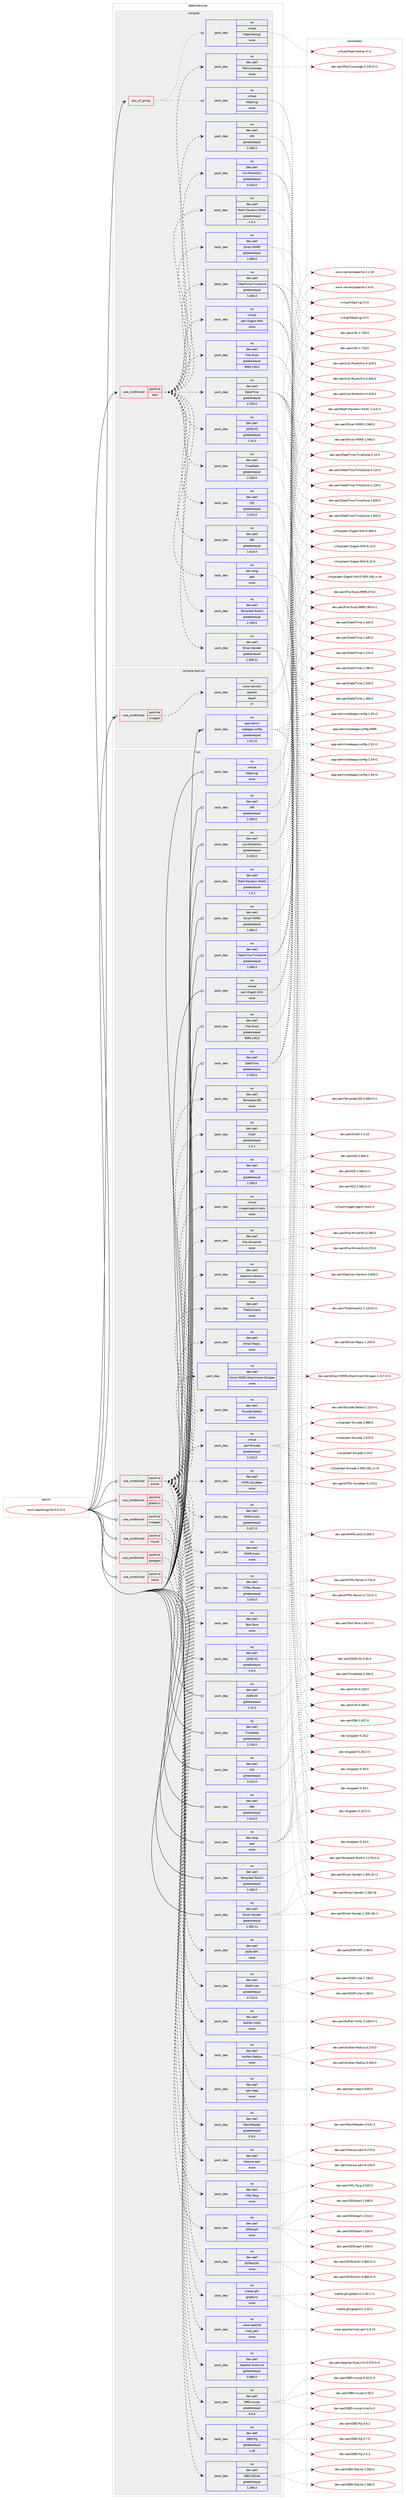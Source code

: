 digraph prolog {

# *************
# Graph options
# *************

newrank=true;
concentrate=true;
compound=true;
graph [rankdir=LR,fontname=Helvetica,fontsize=10,ranksep=1.5];#, ranksep=2.5, nodesep=0.2];
edge  [arrowhead=vee];
node  [fontname=Helvetica,fontsize=10];

# **********
# The ebuild
# **********

subgraph cluster_leftcol {
color=gray;
rank=same;
label=<<i>ebuild</i>>;
id [label="www-apps/bugzilla-5.0.3-r2", color=red, width=4, href="../www-apps/bugzilla-5.0.3-r2.svg"];
}

# ****************
# The dependencies
# ****************

subgraph cluster_midcol {
color=gray;
label=<<i>dependencies</i>>;
subgraph cluster_compile {
fillcolor="#eeeeee";
style=filled;
label=<<i>compile</i>>;
subgraph any15675 {
dependency903359 [label=<<TABLE BORDER="0" CELLBORDER="1" CELLSPACING="0" CELLPADDING="4"><TR><TD CELLPADDING="10">any_of_group</TD></TR></TABLE>>, shape=none, color=red];subgraph pack670465 {
dependency903360 [label=<<TABLE BORDER="0" CELLBORDER="1" CELLSPACING="0" CELLPADDING="4" WIDTH="220"><TR><TD ROWSPAN="6" CELLPADDING="30">pack_dep</TD></TR><TR><TD WIDTH="110">no</TD></TR><TR><TD>virtual</TD></TR><TR><TD>httpd-cgi</TD></TR><TR><TD>none</TD></TR><TR><TD></TD></TR></TABLE>>, shape=none, color=blue];
}
dependency903359:e -> dependency903360:w [weight=20,style="dotted",arrowhead="oinv"];
subgraph pack670466 {
dependency903361 [label=<<TABLE BORDER="0" CELLBORDER="1" CELLSPACING="0" CELLPADDING="4" WIDTH="220"><TR><TD ROWSPAN="6" CELLPADDING="30">pack_dep</TD></TR><TR><TD WIDTH="110">no</TD></TR><TR><TD>virtual</TD></TR><TR><TD>httpd-fastcgi</TD></TR><TR><TD>none</TD></TR><TR><TD></TD></TR></TABLE>>, shape=none, color=blue];
}
dependency903359:e -> dependency903361:w [weight=20,style="dotted",arrowhead="oinv"];
}
id:e -> dependency903359:w [weight=20,style="solid",arrowhead="vee"];
subgraph cond216655 {
dependency903362 [label=<<TABLE BORDER="0" CELLBORDER="1" CELLSPACING="0" CELLPADDING="4"><TR><TD ROWSPAN="3" CELLPADDING="10">use_conditional</TD></TR><TR><TD>positive</TD></TR><TR><TD>test</TD></TR></TABLE>>, shape=none, color=red];
subgraph pack670467 {
dependency903363 [label=<<TABLE BORDER="0" CELLBORDER="1" CELLSPACING="0" CELLPADDING="4" WIDTH="220"><TR><TD ROWSPAN="6" CELLPADDING="30">pack_dep</TD></TR><TR><TD WIDTH="110">no</TD></TR><TR><TD>dev-perl</TD></TR><TR><TD>Pod-Coverage</TD></TR><TR><TD>none</TD></TR><TR><TD></TD></TR></TABLE>>, shape=none, color=blue];
}
dependency903362:e -> dependency903363:w [weight=20,style="dashed",arrowhead="vee"];
subgraph pack670468 {
dependency903364 [label=<<TABLE BORDER="0" CELLBORDER="1" CELLSPACING="0" CELLPADDING="4" WIDTH="220"><TR><TD ROWSPAN="6" CELLPADDING="30">pack_dep</TD></TR><TR><TD WIDTH="110">no</TD></TR><TR><TD>dev-lang</TD></TR><TR><TD>perl</TD></TR><TR><TD>none</TD></TR><TR><TD></TD></TR></TABLE>>, shape=none, color=blue];
}
dependency903362:e -> dependency903364:w [weight=20,style="dashed",arrowhead="vee"];
subgraph pack670469 {
dependency903365 [label=<<TABLE BORDER="0" CELLBORDER="1" CELLSPACING="0" CELLPADDING="4" WIDTH="220"><TR><TD ROWSPAN="6" CELLPADDING="30">pack_dep</TD></TR><TR><TD WIDTH="110">no</TD></TR><TR><TD>dev-perl</TD></TR><TR><TD>CGI</TD></TR><TR><TD>greaterequal</TD></TR><TR><TD>3.510.0</TD></TR></TABLE>>, shape=none, color=blue];
}
dependency903362:e -> dependency903365:w [weight=20,style="dashed",arrowhead="vee"];
subgraph pack670470 {
dependency903366 [label=<<TABLE BORDER="0" CELLBORDER="1" CELLSPACING="0" CELLPADDING="4" WIDTH="220"><TR><TD ROWSPAN="6" CELLPADDING="30">pack_dep</TD></TR><TR><TD WIDTH="110">no</TD></TR><TR><TD>dev-perl</TD></TR><TR><TD>DBI</TD></TR><TR><TD>greaterequal</TD></TR><TR><TD>1.614.0</TD></TR></TABLE>>, shape=none, color=blue];
}
dependency903362:e -> dependency903366:w [weight=20,style="dashed",arrowhead="vee"];
subgraph pack670471 {
dependency903367 [label=<<TABLE BORDER="0" CELLBORDER="1" CELLSPACING="0" CELLPADDING="4" WIDTH="220"><TR><TD ROWSPAN="6" CELLPADDING="30">pack_dep</TD></TR><TR><TD WIDTH="110">no</TD></TR><TR><TD>dev-perl</TD></TR><TR><TD>TimeDate</TD></TR><TR><TD>greaterequal</TD></TR><TR><TD>2.230.0</TD></TR></TABLE>>, shape=none, color=blue];
}
dependency903362:e -> dependency903367:w [weight=20,style="dashed",arrowhead="vee"];
subgraph pack670472 {
dependency903368 [label=<<TABLE BORDER="0" CELLBORDER="1" CELLSPACING="0" CELLPADDING="4" WIDTH="220"><TR><TD ROWSPAN="6" CELLPADDING="30">pack_dep</TD></TR><TR><TD WIDTH="110">no</TD></TR><TR><TD>dev-perl</TD></TR><TR><TD>DateTime</TD></TR><TR><TD>greaterequal</TD></TR><TR><TD>0.750.0</TD></TR></TABLE>>, shape=none, color=blue];
}
dependency903362:e -> dependency903368:w [weight=20,style="dashed",arrowhead="vee"];
subgraph pack670473 {
dependency903369 [label=<<TABLE BORDER="0" CELLBORDER="1" CELLSPACING="0" CELLPADDING="4" WIDTH="220"><TR><TD ROWSPAN="6" CELLPADDING="30">pack_dep</TD></TR><TR><TD WIDTH="110">no</TD></TR><TR><TD>dev-perl</TD></TR><TR><TD>DateTime-TimeZone</TD></TR><TR><TD>greaterequal</TD></TR><TR><TD>1.640.0</TD></TR></TABLE>>, shape=none, color=blue];
}
dependency903362:e -> dependency903369:w [weight=20,style="dashed",arrowhead="vee"];
subgraph pack670474 {
dependency903370 [label=<<TABLE BORDER="0" CELLBORDER="1" CELLSPACING="0" CELLPADDING="4" WIDTH="220"><TR><TD ROWSPAN="6" CELLPADDING="30">pack_dep</TD></TR><TR><TD WIDTH="110">no</TD></TR><TR><TD>virtual</TD></TR><TR><TD>perl-Digest-SHA</TD></TR><TR><TD>none</TD></TR><TR><TD></TD></TR></TABLE>>, shape=none, color=blue];
}
dependency903362:e -> dependency903370:w [weight=20,style="dashed",arrowhead="vee"];
subgraph pack670475 {
dependency903371 [label=<<TABLE BORDER="0" CELLBORDER="1" CELLSPACING="0" CELLPADDING="4" WIDTH="220"><TR><TD ROWSPAN="6" CELLPADDING="30">pack_dep</TD></TR><TR><TD WIDTH="110">no</TD></TR><TR><TD>dev-perl</TD></TR><TR><TD>Email-MIME</TD></TR><TR><TD>greaterequal</TD></TR><TR><TD>1.904.0</TD></TR></TABLE>>, shape=none, color=blue];
}
dependency903362:e -> dependency903371:w [weight=20,style="dashed",arrowhead="vee"];
subgraph pack670476 {
dependency903372 [label=<<TABLE BORDER="0" CELLBORDER="1" CELLSPACING="0" CELLPADDING="4" WIDTH="220"><TR><TD ROWSPAN="6" CELLPADDING="30">pack_dep</TD></TR><TR><TD WIDTH="110">no</TD></TR><TR><TD>dev-perl</TD></TR><TR><TD>Email-Sender</TD></TR><TR><TD>greaterequal</TD></TR><TR><TD>1.300.11</TD></TR></TABLE>>, shape=none, color=blue];
}
dependency903362:e -> dependency903372:w [weight=20,style="dashed",arrowhead="vee"];
subgraph pack670477 {
dependency903373 [label=<<TABLE BORDER="0" CELLBORDER="1" CELLSPACING="0" CELLPADDING="4" WIDTH="220"><TR><TD ROWSPAN="6" CELLPADDING="30">pack_dep</TD></TR><TR><TD WIDTH="110">no</TD></TR><TR><TD>dev-perl</TD></TR><TR><TD>File-Slurp</TD></TR><TR><TD>greaterequal</TD></TR><TR><TD>9999.130.0</TD></TR></TABLE>>, shape=none, color=blue];
}
dependency903362:e -> dependency903373:w [weight=20,style="dashed",arrowhead="vee"];
subgraph pack670478 {
dependency903374 [label=<<TABLE BORDER="0" CELLBORDER="1" CELLSPACING="0" CELLPADDING="4" WIDTH="220"><TR><TD ROWSPAN="6" CELLPADDING="30">pack_dep</TD></TR><TR><TD WIDTH="110">no</TD></TR><TR><TD>dev-perl</TD></TR><TR><TD>JSON-XS</TD></TR><TR><TD>greaterequal</TD></TR><TR><TD>2.10.0</TD></TR></TABLE>>, shape=none, color=blue];
}
dependency903362:e -> dependency903374:w [weight=20,style="dashed",arrowhead="vee"];
subgraph pack670479 {
dependency903375 [label=<<TABLE BORDER="0" CELLBORDER="1" CELLSPACING="0" CELLPADDING="4" WIDTH="220"><TR><TD ROWSPAN="6" CELLPADDING="30">pack_dep</TD></TR><TR><TD WIDTH="110">no</TD></TR><TR><TD>dev-perl</TD></TR><TR><TD>List-MoreUtils</TD></TR><TR><TD>greaterequal</TD></TR><TR><TD>0.320.0</TD></TR></TABLE>>, shape=none, color=blue];
}
dependency903362:e -> dependency903375:w [weight=20,style="dashed",arrowhead="vee"];
subgraph pack670480 {
dependency903376 [label=<<TABLE BORDER="0" CELLBORDER="1" CELLSPACING="0" CELLPADDING="4" WIDTH="220"><TR><TD ROWSPAN="6" CELLPADDING="30">pack_dep</TD></TR><TR><TD WIDTH="110">no</TD></TR><TR><TD>dev-perl</TD></TR><TR><TD>Math-Random-ISAAC</TD></TR><TR><TD>greaterequal</TD></TR><TR><TD>1.0.1</TD></TR></TABLE>>, shape=none, color=blue];
}
dependency903362:e -> dependency903376:w [weight=20,style="dashed",arrowhead="vee"];
subgraph pack670481 {
dependency903377 [label=<<TABLE BORDER="0" CELLBORDER="1" CELLSPACING="0" CELLPADDING="4" WIDTH="220"><TR><TD ROWSPAN="6" CELLPADDING="30">pack_dep</TD></TR><TR><TD WIDTH="110">no</TD></TR><TR><TD>dev-perl</TD></TR><TR><TD>Template-Toolkit</TD></TR><TR><TD>greaterequal</TD></TR><TR><TD>2.240.0</TD></TR></TABLE>>, shape=none, color=blue];
}
dependency903362:e -> dependency903377:w [weight=20,style="dashed",arrowhead="vee"];
subgraph pack670482 {
dependency903378 [label=<<TABLE BORDER="0" CELLBORDER="1" CELLSPACING="0" CELLPADDING="4" WIDTH="220"><TR><TD ROWSPAN="6" CELLPADDING="30">pack_dep</TD></TR><TR><TD WIDTH="110">no</TD></TR><TR><TD>dev-perl</TD></TR><TR><TD>URI</TD></TR><TR><TD>greaterequal</TD></TR><TR><TD>1.550.0</TD></TR></TABLE>>, shape=none, color=blue];
}
dependency903362:e -> dependency903378:w [weight=20,style="dashed",arrowhead="vee"];
}
id:e -> dependency903362:w [weight=20,style="solid",arrowhead="vee"];
}
subgraph cluster_compileandrun {
fillcolor="#eeeeee";
style=filled;
label=<<i>compile and run</i>>;
subgraph cond216656 {
dependency903379 [label=<<TABLE BORDER="0" CELLBORDER="1" CELLSPACING="0" CELLPADDING="4"><TR><TD ROWSPAN="3" CELLPADDING="10">use_conditional</TD></TR><TR><TD>positive</TD></TR><TR><TD>modperl</TD></TR></TABLE>>, shape=none, color=red];
subgraph pack670483 {
dependency903380 [label=<<TABLE BORDER="0" CELLBORDER="1" CELLSPACING="0" CELLPADDING="4" WIDTH="220"><TR><TD ROWSPAN="6" CELLPADDING="30">pack_dep</TD></TR><TR><TD WIDTH="110">no</TD></TR><TR><TD>www-servers</TD></TR><TR><TD>apache</TD></TR><TR><TD>equal</TD></TR><TR><TD>2*</TD></TR></TABLE>>, shape=none, color=blue];
}
dependency903379:e -> dependency903380:w [weight=20,style="dashed",arrowhead="vee"];
}
id:e -> dependency903379:w [weight=20,style="solid",arrowhead="odotvee"];
subgraph pack670484 {
dependency903381 [label=<<TABLE BORDER="0" CELLBORDER="1" CELLSPACING="0" CELLPADDING="4" WIDTH="220"><TR><TD ROWSPAN="6" CELLPADDING="30">pack_dep</TD></TR><TR><TD WIDTH="110">no</TD></TR><TR><TD>app-admin</TD></TR><TR><TD>webapp-config</TD></TR><TR><TD>greaterequal</TD></TR><TR><TD>1.50.15</TD></TR></TABLE>>, shape=none, color=blue];
}
id:e -> dependency903381:w [weight=20,style="solid",arrowhead="odotvee"];
}
subgraph cluster_run {
fillcolor="#eeeeee";
style=filled;
label=<<i>run</i>>;
subgraph cond216657 {
dependency903382 [label=<<TABLE BORDER="0" CELLBORDER="1" CELLSPACING="0" CELLPADDING="4"><TR><TD ROWSPAN="3" CELLPADDING="10">use_conditional</TD></TR><TR><TD>positive</TD></TR><TR><TD>extras</TD></TR></TABLE>>, shape=none, color=red];
subgraph pack670485 {
dependency903383 [label=<<TABLE BORDER="0" CELLBORDER="1" CELLSPACING="0" CELLPADDING="4" WIDTH="220"><TR><TD ROWSPAN="6" CELLPADDING="30">pack_dep</TD></TR><TR><TD WIDTH="110">no</TD></TR><TR><TD>dev-perl</TD></TR><TR><TD>GD</TD></TR><TR><TD>greaterequal</TD></TR><TR><TD>2.350.0</TD></TR></TABLE>>, shape=none, color=blue];
}
dependency903382:e -> dependency903383:w [weight=20,style="dashed",arrowhead="vee"];
subgraph pack670486 {
dependency903384 [label=<<TABLE BORDER="0" CELLBORDER="1" CELLSPACING="0" CELLPADDING="4" WIDTH="220"><TR><TD ROWSPAN="6" CELLPADDING="30">pack_dep</TD></TR><TR><TD WIDTH="110">no</TD></TR><TR><TD>dev-perl</TD></TR><TR><TD>Chart</TD></TR><TR><TD>greaterequal</TD></TR><TR><TD>2.4.1</TD></TR></TABLE>>, shape=none, color=blue];
}
dependency903382:e -> dependency903384:w [weight=20,style="dashed",arrowhead="vee"];
subgraph pack670487 {
dependency903385 [label=<<TABLE BORDER="0" CELLBORDER="1" CELLSPACING="0" CELLPADDING="4" WIDTH="220"><TR><TD ROWSPAN="6" CELLPADDING="30">pack_dep</TD></TR><TR><TD WIDTH="110">no</TD></TR><TR><TD>dev-perl</TD></TR><TR><TD>Template-GD</TD></TR><TR><TD>none</TD></TR><TR><TD></TD></TR></TABLE>>, shape=none, color=blue];
}
dependency903382:e -> dependency903385:w [weight=20,style="dashed",arrowhead="vee"];
subgraph pack670488 {
dependency903386 [label=<<TABLE BORDER="0" CELLBORDER="1" CELLSPACING="0" CELLPADDING="4" WIDTH="220"><TR><TD ROWSPAN="6" CELLPADDING="30">pack_dep</TD></TR><TR><TD WIDTH="110">no</TD></TR><TR><TD>dev-perl</TD></TR><TR><TD>GDTextUtil</TD></TR><TR><TD>none</TD></TR><TR><TD></TD></TR></TABLE>>, shape=none, color=blue];
}
dependency903382:e -> dependency903386:w [weight=20,style="dashed",arrowhead="vee"];
subgraph pack670489 {
dependency903387 [label=<<TABLE BORDER="0" CELLBORDER="1" CELLSPACING="0" CELLPADDING="4" WIDTH="220"><TR><TD ROWSPAN="6" CELLPADDING="30">pack_dep</TD></TR><TR><TD WIDTH="110">no</TD></TR><TR><TD>dev-perl</TD></TR><TR><TD>GDGraph</TD></TR><TR><TD>none</TD></TR><TR><TD></TD></TR></TABLE>>, shape=none, color=blue];
}
dependency903382:e -> dependency903387:w [weight=20,style="dashed",arrowhead="vee"];
subgraph pack670490 {
dependency903388 [label=<<TABLE BORDER="0" CELLBORDER="1" CELLSPACING="0" CELLPADDING="4" WIDTH="220"><TR><TD ROWSPAN="6" CELLPADDING="30">pack_dep</TD></TR><TR><TD WIDTH="110">no</TD></TR><TR><TD>dev-perl</TD></TR><TR><TD>XML-Twig</TD></TR><TR><TD>none</TD></TR><TR><TD></TD></TR></TABLE>>, shape=none, color=blue];
}
dependency903382:e -> dependency903388:w [weight=20,style="dashed",arrowhead="vee"];
subgraph pack670491 {
dependency903389 [label=<<TABLE BORDER="0" CELLBORDER="1" CELLSPACING="0" CELLPADDING="4" WIDTH="220"><TR><TD ROWSPAN="6" CELLPADDING="30">pack_dep</TD></TR><TR><TD WIDTH="110">no</TD></TR><TR><TD>dev-perl</TD></TR><TR><TD>MIME-tools</TD></TR><TR><TD>greaterequal</TD></TR><TR><TD>5.427.0</TD></TR></TABLE>>, shape=none, color=blue];
}
dependency903382:e -> dependency903389:w [weight=20,style="dashed",arrowhead="vee"];
subgraph pack670492 {
dependency903390 [label=<<TABLE BORDER="0" CELLBORDER="1" CELLSPACING="0" CELLPADDING="4" WIDTH="220"><TR><TD ROWSPAN="6" CELLPADDING="30">pack_dep</TD></TR><TR><TD WIDTH="110">no</TD></TR><TR><TD>dev-perl</TD></TR><TR><TD>libwww-perl</TD></TR><TR><TD>none</TD></TR><TR><TD></TD></TR></TABLE>>, shape=none, color=blue];
}
dependency903382:e -> dependency903390:w [weight=20,style="dashed",arrowhead="vee"];
subgraph pack670493 {
dependency903391 [label=<<TABLE BORDER="0" CELLBORDER="1" CELLSPACING="0" CELLPADDING="4" WIDTH="220"><TR><TD ROWSPAN="6" CELLPADDING="30">pack_dep</TD></TR><TR><TD WIDTH="110">no</TD></TR><TR><TD>dev-perl</TD></TR><TR><TD>PatchReader</TD></TR><TR><TD>greaterequal</TD></TR><TR><TD>0.9.6</TD></TR></TABLE>>, shape=none, color=blue];
}
dependency903382:e -> dependency903391:w [weight=20,style="dashed",arrowhead="vee"];
subgraph pack670494 {
dependency903392 [label=<<TABLE BORDER="0" CELLBORDER="1" CELLSPACING="0" CELLPADDING="4" WIDTH="220"><TR><TD ROWSPAN="6" CELLPADDING="30">pack_dep</TD></TR><TR><TD WIDTH="110">no</TD></TR><TR><TD>dev-perl</TD></TR><TR><TD>perl-ldap</TD></TR><TR><TD>none</TD></TR><TR><TD></TD></TR></TABLE>>, shape=none, color=blue];
}
dependency903382:e -> dependency903392:w [weight=20,style="dashed",arrowhead="vee"];
subgraph pack670495 {
dependency903393 [label=<<TABLE BORDER="0" CELLBORDER="1" CELLSPACING="0" CELLPADDING="4" WIDTH="220"><TR><TD ROWSPAN="6" CELLPADDING="30">pack_dep</TD></TR><TR><TD WIDTH="110">no</TD></TR><TR><TD>dev-perl</TD></TR><TR><TD>Authen-Radius</TD></TR><TR><TD>none</TD></TR><TR><TD></TD></TR></TABLE>>, shape=none, color=blue];
}
dependency903382:e -> dependency903393:w [weight=20,style="dashed",arrowhead="vee"];
subgraph pack670496 {
dependency903394 [label=<<TABLE BORDER="0" CELLBORDER="1" CELLSPACING="0" CELLPADDING="4" WIDTH="220"><TR><TD ROWSPAN="6" CELLPADDING="30">pack_dep</TD></TR><TR><TD WIDTH="110">no</TD></TR><TR><TD>dev-perl</TD></TR><TR><TD>Authen-SASL</TD></TR><TR><TD>none</TD></TR><TR><TD></TD></TR></TABLE>>, shape=none, color=blue];
}
dependency903382:e -> dependency903394:w [weight=20,style="dashed",arrowhead="vee"];
subgraph pack670497 {
dependency903395 [label=<<TABLE BORDER="0" CELLBORDER="1" CELLSPACING="0" CELLPADDING="4" WIDTH="220"><TR><TD ROWSPAN="6" CELLPADDING="30">pack_dep</TD></TR><TR><TD WIDTH="110">no</TD></TR><TR><TD>dev-perl</TD></TR><TR><TD>SOAP-Lite</TD></TR><TR><TD>greaterequal</TD></TR><TR><TD>0.712.0</TD></TR></TABLE>>, shape=none, color=blue];
}
dependency903382:e -> dependency903395:w [weight=20,style="dashed",arrowhead="vee"];
subgraph pack670498 {
dependency903396 [label=<<TABLE BORDER="0" CELLBORDER="1" CELLSPACING="0" CELLPADDING="4" WIDTH="220"><TR><TD ROWSPAN="6" CELLPADDING="30">pack_dep</TD></TR><TR><TD WIDTH="110">no</TD></TR><TR><TD>dev-perl</TD></TR><TR><TD>JSON-RPC</TD></TR><TR><TD>none</TD></TR><TR><TD></TD></TR></TABLE>>, shape=none, color=blue];
}
dependency903382:e -> dependency903396:w [weight=20,style="dashed",arrowhead="vee"];
subgraph pack670499 {
dependency903397 [label=<<TABLE BORDER="0" CELLBORDER="1" CELLSPACING="0" CELLPADDING="4" WIDTH="220"><TR><TD ROWSPAN="6" CELLPADDING="30">pack_dep</TD></TR><TR><TD WIDTH="110">no</TD></TR><TR><TD>dev-perl</TD></TR><TR><TD>JSON-XS</TD></TR><TR><TD>greaterequal</TD></TR><TR><TD>2.0.0</TD></TR></TABLE>>, shape=none, color=blue];
}
dependency903382:e -> dependency903397:w [weight=20,style="dashed",arrowhead="vee"];
subgraph pack670500 {
dependency903398 [label=<<TABLE BORDER="0" CELLBORDER="1" CELLSPACING="0" CELLPADDING="4" WIDTH="220"><TR><TD ROWSPAN="6" CELLPADDING="30">pack_dep</TD></TR><TR><TD WIDTH="110">no</TD></TR><TR><TD>dev-perl</TD></TR><TR><TD>Test-Taint</TD></TR><TR><TD>none</TD></TR><TR><TD></TD></TR></TABLE>>, shape=none, color=blue];
}
dependency903382:e -> dependency903398:w [weight=20,style="dashed",arrowhead="vee"];
subgraph pack670501 {
dependency903399 [label=<<TABLE BORDER="0" CELLBORDER="1" CELLSPACING="0" CELLPADDING="4" WIDTH="220"><TR><TD ROWSPAN="6" CELLPADDING="30">pack_dep</TD></TR><TR><TD WIDTH="110">no</TD></TR><TR><TD>dev-perl</TD></TR><TR><TD>HTML-Parser</TD></TR><TR><TD>greaterequal</TD></TR><TR><TD>3.670.0</TD></TR></TABLE>>, shape=none, color=blue];
}
dependency903382:e -> dependency903399:w [weight=20,style="dashed",arrowhead="vee"];
subgraph pack670502 {
dependency903400 [label=<<TABLE BORDER="0" CELLBORDER="1" CELLSPACING="0" CELLPADDING="4" WIDTH="220"><TR><TD ROWSPAN="6" CELLPADDING="30">pack_dep</TD></TR><TR><TD WIDTH="110">no</TD></TR><TR><TD>dev-perl</TD></TR><TR><TD>HTML-Scrubber</TD></TR><TR><TD>none</TD></TR><TR><TD></TD></TR></TABLE>>, shape=none, color=blue];
}
dependency903382:e -> dependency903400:w [weight=20,style="dashed",arrowhead="vee"];
subgraph pack670503 {
dependency903401 [label=<<TABLE BORDER="0" CELLBORDER="1" CELLSPACING="0" CELLPADDING="4" WIDTH="220"><TR><TD ROWSPAN="6" CELLPADDING="30">pack_dep</TD></TR><TR><TD WIDTH="110">no</TD></TR><TR><TD>virtual</TD></TR><TR><TD>perl-Encode</TD></TR><TR><TD>greaterequal</TD></TR><TR><TD>2.210.0</TD></TR></TABLE>>, shape=none, color=blue];
}
dependency903382:e -> dependency903401:w [weight=20,style="dashed",arrowhead="vee"];
subgraph pack670504 {
dependency903402 [label=<<TABLE BORDER="0" CELLBORDER="1" CELLSPACING="0" CELLPADDING="4" WIDTH="220"><TR><TD ROWSPAN="6" CELLPADDING="30">pack_dep</TD></TR><TR><TD WIDTH="110">no</TD></TR><TR><TD>dev-perl</TD></TR><TR><TD>Encode-Detect</TD></TR><TR><TD>none</TD></TR><TR><TD></TD></TR></TABLE>>, shape=none, color=blue];
}
dependency903382:e -> dependency903402:w [weight=20,style="dashed",arrowhead="vee"];
subgraph pack670505 {
dependency903403 [label=<<TABLE BORDER="0" CELLBORDER="1" CELLSPACING="0" CELLPADDING="4" WIDTH="220"><TR><TD ROWSPAN="6" CELLPADDING="30">pack_dep</TD></TR><TR><TD WIDTH="110">no</TD></TR><TR><TD>dev-perl</TD></TR><TR><TD>Email-MIME-Attachment-Stripper</TD></TR><TR><TD>none</TD></TR><TR><TD></TD></TR></TABLE>>, shape=none, color=blue];
}
dependency903382:e -> dependency903403:w [weight=20,style="dashed",arrowhead="vee"];
subgraph pack670506 {
dependency903404 [label=<<TABLE BORDER="0" CELLBORDER="1" CELLSPACING="0" CELLPADDING="4" WIDTH="220"><TR><TD ROWSPAN="6" CELLPADDING="30">pack_dep</TD></TR><TR><TD WIDTH="110">no</TD></TR><TR><TD>dev-perl</TD></TR><TR><TD>Email-Reply</TD></TR><TR><TD>none</TD></TR><TR><TD></TD></TR></TABLE>>, shape=none, color=blue];
}
dependency903382:e -> dependency903404:w [weight=20,style="dashed",arrowhead="vee"];
subgraph pack670507 {
dependency903405 [label=<<TABLE BORDER="0" CELLBORDER="1" CELLSPACING="0" CELLPADDING="4" WIDTH="220"><TR><TD ROWSPAN="6" CELLPADDING="30">pack_dep</TD></TR><TR><TD WIDTH="110">no</TD></TR><TR><TD>dev-perl</TD></TR><TR><TD>TheSchwartz</TD></TR><TR><TD>none</TD></TR><TR><TD></TD></TR></TABLE>>, shape=none, color=blue];
}
dependency903382:e -> dependency903405:w [weight=20,style="dashed",arrowhead="vee"];
subgraph pack670508 {
dependency903406 [label=<<TABLE BORDER="0" CELLBORDER="1" CELLSPACING="0" CELLPADDING="4" WIDTH="220"><TR><TD ROWSPAN="6" CELLPADDING="30">pack_dep</TD></TR><TR><TD WIDTH="110">no</TD></TR><TR><TD>dev-perl</TD></TR><TR><TD>Daemon-Generic</TD></TR><TR><TD>none</TD></TR><TR><TD></TD></TR></TABLE>>, shape=none, color=blue];
}
dependency903382:e -> dependency903406:w [weight=20,style="dashed",arrowhead="vee"];
subgraph pack670509 {
dependency903407 [label=<<TABLE BORDER="0" CELLBORDER="1" CELLSPACING="0" CELLPADDING="4" WIDTH="220"><TR><TD ROWSPAN="6" CELLPADDING="30">pack_dep</TD></TR><TR><TD WIDTH="110">no</TD></TR><TR><TD>dev-perl</TD></TR><TR><TD>File-MimeInfo</TD></TR><TR><TD>none</TD></TR><TR><TD></TD></TR></TABLE>>, shape=none, color=blue];
}
dependency903382:e -> dependency903407:w [weight=20,style="dashed",arrowhead="vee"];
subgraph pack670510 {
dependency903408 [label=<<TABLE BORDER="0" CELLBORDER="1" CELLSPACING="0" CELLPADDING="4" WIDTH="220"><TR><TD ROWSPAN="6" CELLPADDING="30">pack_dep</TD></TR><TR><TD WIDTH="110">no</TD></TR><TR><TD>virtual</TD></TR><TR><TD>imagemagick-tools</TD></TR><TR><TD>none</TD></TR><TR><TD></TD></TR></TABLE>>, shape=none, color=blue];
}
dependency903382:e -> dependency903408:w [weight=20,style="dashed",arrowhead="vee"];
subgraph pack670511 {
dependency903409 [label=<<TABLE BORDER="0" CELLBORDER="1" CELLSPACING="0" CELLPADDING="4" WIDTH="220"><TR><TD ROWSPAN="6" CELLPADDING="30">pack_dep</TD></TR><TR><TD WIDTH="110">no</TD></TR><TR><TD>dev-perl</TD></TR><TR><TD>MIME-tools</TD></TR><TR><TD>none</TD></TR><TR><TD></TD></TR></TABLE>>, shape=none, color=blue];
}
dependency903382:e -> dependency903409:w [weight=20,style="dashed",arrowhead="vee"];
}
id:e -> dependency903382:w [weight=20,style="solid",arrowhead="odot"];
subgraph cond216658 {
dependency903410 [label=<<TABLE BORDER="0" CELLBORDER="1" CELLSPACING="0" CELLPADDING="4"><TR><TD ROWSPAN="3" CELLPADDING="10">use_conditional</TD></TR><TR><TD>positive</TD></TR><TR><TD>graphviz</TD></TR></TABLE>>, shape=none, color=red];
subgraph pack670512 {
dependency903411 [label=<<TABLE BORDER="0" CELLBORDER="1" CELLSPACING="0" CELLPADDING="4" WIDTH="220"><TR><TD ROWSPAN="6" CELLPADDING="30">pack_dep</TD></TR><TR><TD WIDTH="110">no</TD></TR><TR><TD>media-gfx</TD></TR><TR><TD>graphviz</TD></TR><TR><TD>none</TD></TR><TR><TD></TD></TR></TABLE>>, shape=none, color=blue];
}
dependency903410:e -> dependency903411:w [weight=20,style="dashed",arrowhead="vee"];
}
id:e -> dependency903410:w [weight=20,style="solid",arrowhead="odot"];
subgraph cond216659 {
dependency903412 [label=<<TABLE BORDER="0" CELLBORDER="1" CELLSPACING="0" CELLPADDING="4"><TR><TD ROWSPAN="3" CELLPADDING="10">use_conditional</TD></TR><TR><TD>positive</TD></TR><TR><TD>modperl</TD></TR></TABLE>>, shape=none, color=red];
subgraph pack670513 {
dependency903413 [label=<<TABLE BORDER="0" CELLBORDER="1" CELLSPACING="0" CELLPADDING="4" WIDTH="220"><TR><TD ROWSPAN="6" CELLPADDING="30">pack_dep</TD></TR><TR><TD WIDTH="110">no</TD></TR><TR><TD>www-apache</TD></TR><TR><TD>mod_perl</TD></TR><TR><TD>none</TD></TR><TR><TD></TD></TR></TABLE>>, shape=none, color=blue];
}
dependency903412:e -> dependency903413:w [weight=20,style="dashed",arrowhead="vee"];
subgraph pack670514 {
dependency903414 [label=<<TABLE BORDER="0" CELLBORDER="1" CELLSPACING="0" CELLPADDING="4" WIDTH="220"><TR><TD ROWSPAN="6" CELLPADDING="30">pack_dep</TD></TR><TR><TD WIDTH="110">no</TD></TR><TR><TD>dev-perl</TD></TR><TR><TD>Apache-SizeLimit</TD></TR><TR><TD>greaterequal</TD></TR><TR><TD>0.960.0</TD></TR></TABLE>>, shape=none, color=blue];
}
dependency903412:e -> dependency903414:w [weight=20,style="dashed",arrowhead="vee"];
}
id:e -> dependency903412:w [weight=20,style="solid",arrowhead="odot"];
subgraph cond216660 {
dependency903415 [label=<<TABLE BORDER="0" CELLBORDER="1" CELLSPACING="0" CELLPADDING="4"><TR><TD ROWSPAN="3" CELLPADDING="10">use_conditional</TD></TR><TR><TD>positive</TD></TR><TR><TD>mysql</TD></TR></TABLE>>, shape=none, color=red];
subgraph pack670515 {
dependency903416 [label=<<TABLE BORDER="0" CELLBORDER="1" CELLSPACING="0" CELLPADDING="4" WIDTH="220"><TR><TD ROWSPAN="6" CELLPADDING="30">pack_dep</TD></TR><TR><TD WIDTH="110">no</TD></TR><TR><TD>dev-perl</TD></TR><TR><TD>DBD-mysql</TD></TR><TR><TD>greaterequal</TD></TR><TR><TD>4.0.5</TD></TR></TABLE>>, shape=none, color=blue];
}
dependency903415:e -> dependency903416:w [weight=20,style="dashed",arrowhead="vee"];
}
id:e -> dependency903415:w [weight=20,style="solid",arrowhead="odot"];
subgraph cond216661 {
dependency903417 [label=<<TABLE BORDER="0" CELLBORDER="1" CELLSPACING="0" CELLPADDING="4"><TR><TD ROWSPAN="3" CELLPADDING="10">use_conditional</TD></TR><TR><TD>positive</TD></TR><TR><TD>postgres</TD></TR></TABLE>>, shape=none, color=red];
subgraph pack670516 {
dependency903418 [label=<<TABLE BORDER="0" CELLBORDER="1" CELLSPACING="0" CELLPADDING="4" WIDTH="220"><TR><TD ROWSPAN="6" CELLPADDING="30">pack_dep</TD></TR><TR><TD WIDTH="110">no</TD></TR><TR><TD>dev-perl</TD></TR><TR><TD>DBD-Pg</TD></TR><TR><TD>greaterequal</TD></TR><TR><TD>1.49</TD></TR></TABLE>>, shape=none, color=blue];
}
dependency903417:e -> dependency903418:w [weight=20,style="dashed",arrowhead="vee"];
}
id:e -> dependency903417:w [weight=20,style="solid",arrowhead="odot"];
subgraph cond216662 {
dependency903419 [label=<<TABLE BORDER="0" CELLBORDER="1" CELLSPACING="0" CELLPADDING="4"><TR><TD ROWSPAN="3" CELLPADDING="10">use_conditional</TD></TR><TR><TD>positive</TD></TR><TR><TD>sqlite</TD></TR></TABLE>>, shape=none, color=red];
subgraph pack670517 {
dependency903420 [label=<<TABLE BORDER="0" CELLBORDER="1" CELLSPACING="0" CELLPADDING="4" WIDTH="220"><TR><TD ROWSPAN="6" CELLPADDING="30">pack_dep</TD></TR><TR><TD WIDTH="110">no</TD></TR><TR><TD>dev-perl</TD></TR><TR><TD>DBD-SQLite</TD></TR><TR><TD>greaterequal</TD></TR><TR><TD>1.290.0</TD></TR></TABLE>>, shape=none, color=blue];
}
dependency903419:e -> dependency903420:w [weight=20,style="dashed",arrowhead="vee"];
}
id:e -> dependency903419:w [weight=20,style="solid",arrowhead="odot"];
subgraph pack670518 {
dependency903421 [label=<<TABLE BORDER="0" CELLBORDER="1" CELLSPACING="0" CELLPADDING="4" WIDTH="220"><TR><TD ROWSPAN="6" CELLPADDING="30">pack_dep</TD></TR><TR><TD WIDTH="110">no</TD></TR><TR><TD>dev-lang</TD></TR><TR><TD>perl</TD></TR><TR><TD>none</TD></TR><TR><TD></TD></TR></TABLE>>, shape=none, color=blue];
}
id:e -> dependency903421:w [weight=20,style="solid",arrowhead="odot"];
subgraph pack670519 {
dependency903422 [label=<<TABLE BORDER="0" CELLBORDER="1" CELLSPACING="0" CELLPADDING="4" WIDTH="220"><TR><TD ROWSPAN="6" CELLPADDING="30">pack_dep</TD></TR><TR><TD WIDTH="110">no</TD></TR><TR><TD>dev-perl</TD></TR><TR><TD>CGI</TD></TR><TR><TD>greaterequal</TD></TR><TR><TD>3.510.0</TD></TR></TABLE>>, shape=none, color=blue];
}
id:e -> dependency903422:w [weight=20,style="solid",arrowhead="odot"];
subgraph pack670520 {
dependency903423 [label=<<TABLE BORDER="0" CELLBORDER="1" CELLSPACING="0" CELLPADDING="4" WIDTH="220"><TR><TD ROWSPAN="6" CELLPADDING="30">pack_dep</TD></TR><TR><TD WIDTH="110">no</TD></TR><TR><TD>dev-perl</TD></TR><TR><TD>DBI</TD></TR><TR><TD>greaterequal</TD></TR><TR><TD>1.614.0</TD></TR></TABLE>>, shape=none, color=blue];
}
id:e -> dependency903423:w [weight=20,style="solid",arrowhead="odot"];
subgraph pack670521 {
dependency903424 [label=<<TABLE BORDER="0" CELLBORDER="1" CELLSPACING="0" CELLPADDING="4" WIDTH="220"><TR><TD ROWSPAN="6" CELLPADDING="30">pack_dep</TD></TR><TR><TD WIDTH="110">no</TD></TR><TR><TD>dev-perl</TD></TR><TR><TD>DateTime</TD></TR><TR><TD>greaterequal</TD></TR><TR><TD>0.750.0</TD></TR></TABLE>>, shape=none, color=blue];
}
id:e -> dependency903424:w [weight=20,style="solid",arrowhead="odot"];
subgraph pack670522 {
dependency903425 [label=<<TABLE BORDER="0" CELLBORDER="1" CELLSPACING="0" CELLPADDING="4" WIDTH="220"><TR><TD ROWSPAN="6" CELLPADDING="30">pack_dep</TD></TR><TR><TD WIDTH="110">no</TD></TR><TR><TD>dev-perl</TD></TR><TR><TD>DateTime-TimeZone</TD></TR><TR><TD>greaterequal</TD></TR><TR><TD>1.640.0</TD></TR></TABLE>>, shape=none, color=blue];
}
id:e -> dependency903425:w [weight=20,style="solid",arrowhead="odot"];
subgraph pack670523 {
dependency903426 [label=<<TABLE BORDER="0" CELLBORDER="1" CELLSPACING="0" CELLPADDING="4" WIDTH="220"><TR><TD ROWSPAN="6" CELLPADDING="30">pack_dep</TD></TR><TR><TD WIDTH="110">no</TD></TR><TR><TD>dev-perl</TD></TR><TR><TD>Email-MIME</TD></TR><TR><TD>greaterequal</TD></TR><TR><TD>1.904.0</TD></TR></TABLE>>, shape=none, color=blue];
}
id:e -> dependency903426:w [weight=20,style="solid",arrowhead="odot"];
subgraph pack670524 {
dependency903427 [label=<<TABLE BORDER="0" CELLBORDER="1" CELLSPACING="0" CELLPADDING="4" WIDTH="220"><TR><TD ROWSPAN="6" CELLPADDING="30">pack_dep</TD></TR><TR><TD WIDTH="110">no</TD></TR><TR><TD>dev-perl</TD></TR><TR><TD>Email-Sender</TD></TR><TR><TD>greaterequal</TD></TR><TR><TD>1.300.11</TD></TR></TABLE>>, shape=none, color=blue];
}
id:e -> dependency903427:w [weight=20,style="solid",arrowhead="odot"];
subgraph pack670525 {
dependency903428 [label=<<TABLE BORDER="0" CELLBORDER="1" CELLSPACING="0" CELLPADDING="4" WIDTH="220"><TR><TD ROWSPAN="6" CELLPADDING="30">pack_dep</TD></TR><TR><TD WIDTH="110">no</TD></TR><TR><TD>dev-perl</TD></TR><TR><TD>File-Slurp</TD></TR><TR><TD>greaterequal</TD></TR><TR><TD>9999.130.0</TD></TR></TABLE>>, shape=none, color=blue];
}
id:e -> dependency903428:w [weight=20,style="solid",arrowhead="odot"];
subgraph pack670526 {
dependency903429 [label=<<TABLE BORDER="0" CELLBORDER="1" CELLSPACING="0" CELLPADDING="4" WIDTH="220"><TR><TD ROWSPAN="6" CELLPADDING="30">pack_dep</TD></TR><TR><TD WIDTH="110">no</TD></TR><TR><TD>dev-perl</TD></TR><TR><TD>JSON-XS</TD></TR><TR><TD>greaterequal</TD></TR><TR><TD>2.10.0</TD></TR></TABLE>>, shape=none, color=blue];
}
id:e -> dependency903429:w [weight=20,style="solid",arrowhead="odot"];
subgraph pack670527 {
dependency903430 [label=<<TABLE BORDER="0" CELLBORDER="1" CELLSPACING="0" CELLPADDING="4" WIDTH="220"><TR><TD ROWSPAN="6" CELLPADDING="30">pack_dep</TD></TR><TR><TD WIDTH="110">no</TD></TR><TR><TD>dev-perl</TD></TR><TR><TD>List-MoreUtils</TD></TR><TR><TD>greaterequal</TD></TR><TR><TD>0.320.0</TD></TR></TABLE>>, shape=none, color=blue];
}
id:e -> dependency903430:w [weight=20,style="solid",arrowhead="odot"];
subgraph pack670528 {
dependency903431 [label=<<TABLE BORDER="0" CELLBORDER="1" CELLSPACING="0" CELLPADDING="4" WIDTH="220"><TR><TD ROWSPAN="6" CELLPADDING="30">pack_dep</TD></TR><TR><TD WIDTH="110">no</TD></TR><TR><TD>dev-perl</TD></TR><TR><TD>Math-Random-ISAAC</TD></TR><TR><TD>greaterequal</TD></TR><TR><TD>1.0.1</TD></TR></TABLE>>, shape=none, color=blue];
}
id:e -> dependency903431:w [weight=20,style="solid",arrowhead="odot"];
subgraph pack670529 {
dependency903432 [label=<<TABLE BORDER="0" CELLBORDER="1" CELLSPACING="0" CELLPADDING="4" WIDTH="220"><TR><TD ROWSPAN="6" CELLPADDING="30">pack_dep</TD></TR><TR><TD WIDTH="110">no</TD></TR><TR><TD>dev-perl</TD></TR><TR><TD>Template-Toolkit</TD></TR><TR><TD>greaterequal</TD></TR><TR><TD>2.240.0</TD></TR></TABLE>>, shape=none, color=blue];
}
id:e -> dependency903432:w [weight=20,style="solid",arrowhead="odot"];
subgraph pack670530 {
dependency903433 [label=<<TABLE BORDER="0" CELLBORDER="1" CELLSPACING="0" CELLPADDING="4" WIDTH="220"><TR><TD ROWSPAN="6" CELLPADDING="30">pack_dep</TD></TR><TR><TD WIDTH="110">no</TD></TR><TR><TD>dev-perl</TD></TR><TR><TD>TimeDate</TD></TR><TR><TD>greaterequal</TD></TR><TR><TD>2.230.0</TD></TR></TABLE>>, shape=none, color=blue];
}
id:e -> dependency903433:w [weight=20,style="solid",arrowhead="odot"];
subgraph pack670531 {
dependency903434 [label=<<TABLE BORDER="0" CELLBORDER="1" CELLSPACING="0" CELLPADDING="4" WIDTH="220"><TR><TD ROWSPAN="6" CELLPADDING="30">pack_dep</TD></TR><TR><TD WIDTH="110">no</TD></TR><TR><TD>dev-perl</TD></TR><TR><TD>URI</TD></TR><TR><TD>greaterequal</TD></TR><TR><TD>1.550.0</TD></TR></TABLE>>, shape=none, color=blue];
}
id:e -> dependency903434:w [weight=20,style="solid",arrowhead="odot"];
subgraph pack670532 {
dependency903435 [label=<<TABLE BORDER="0" CELLBORDER="1" CELLSPACING="0" CELLPADDING="4" WIDTH="220"><TR><TD ROWSPAN="6" CELLPADDING="30">pack_dep</TD></TR><TR><TD WIDTH="110">no</TD></TR><TR><TD>virtual</TD></TR><TR><TD>httpd-cgi</TD></TR><TR><TD>none</TD></TR><TR><TD></TD></TR></TABLE>>, shape=none, color=blue];
}
id:e -> dependency903435:w [weight=20,style="solid",arrowhead="odot"];
subgraph pack670533 {
dependency903436 [label=<<TABLE BORDER="0" CELLBORDER="1" CELLSPACING="0" CELLPADDING="4" WIDTH="220"><TR><TD ROWSPAN="6" CELLPADDING="30">pack_dep</TD></TR><TR><TD WIDTH="110">no</TD></TR><TR><TD>virtual</TD></TR><TR><TD>perl-Digest-SHA</TD></TR><TR><TD>none</TD></TR><TR><TD></TD></TR></TABLE>>, shape=none, color=blue];
}
id:e -> dependency903436:w [weight=20,style="solid",arrowhead="odot"];
}
}

# **************
# The candidates
# **************

subgraph cluster_choices {
rank=same;
color=gray;
label=<<i>candidates</i>>;

subgraph choice670465 {
color=black;
nodesep=1;
choice1181051141161179710847104116116112100459910310545484511449 [label="virtual/httpd-cgi-0-r1", color=red, width=4,href="../virtual/httpd-cgi-0-r1.svg"];
choice1181051141161179710847104116116112100459910310545484511450 [label="virtual/httpd-cgi-0-r2", color=red, width=4,href="../virtual/httpd-cgi-0-r2.svg"];
dependency903360:e -> choice1181051141161179710847104116116112100459910310545484511449:w [style=dotted,weight="100"];
dependency903360:e -> choice1181051141161179710847104116116112100459910310545484511450:w [style=dotted,weight="100"];
}
subgraph choice670466 {
color=black;
nodesep=1;
choice118105114116117971084710411611611210045102971151169910310545484511449 [label="virtual/httpd-fastcgi-0-r1", color=red, width=4,href="../virtual/httpd-fastcgi-0-r1.svg"];
dependency903361:e -> choice118105114116117971084710411611611210045102971151169910310545484511449:w [style=dotted,weight="100"];
}
subgraph choice670467 {
color=black;
nodesep=1;
choice10010111845112101114108478011110045671111181011149710310145484650514846484511449 [label="dev-perl/Pod-Coverage-0.230.0-r1", color=red, width=4,href="../dev-perl/Pod-Coverage-0.230.0-r1.svg"];
dependency903363:e -> choice10010111845112101114108478011110045671111181011149710310145484650514846484511449:w [style=dotted,weight="100"];
}
subgraph choice670468 {
color=black;
nodesep=1;
choice100101118451089711010347112101114108455346505246514511449 [label="dev-lang/perl-5.24.3-r1", color=red, width=4,href="../dev-lang/perl-5.24.3-r1.svg"];
choice10010111845108971101034711210111410845534650524652 [label="dev-lang/perl-5.24.4", color=red, width=4,href="../dev-lang/perl-5.24.4.svg"];
choice10010111845108971101034711210111410845534650544650 [label="dev-lang/perl-5.26.2", color=red, width=4,href="../dev-lang/perl-5.26.2.svg"];
choice100101118451089711010347112101114108455346505646504511449 [label="dev-lang/perl-5.28.2-r1", color=red, width=4,href="../dev-lang/perl-5.28.2-r1.svg"];
choice10010111845108971101034711210111410845534651484648 [label="dev-lang/perl-5.30.0", color=red, width=4,href="../dev-lang/perl-5.30.0.svg"];
choice10010111845108971101034711210111410845534651484649 [label="dev-lang/perl-5.30.1", color=red, width=4,href="../dev-lang/perl-5.30.1.svg"];
dependency903364:e -> choice100101118451089711010347112101114108455346505246514511449:w [style=dotted,weight="100"];
dependency903364:e -> choice10010111845108971101034711210111410845534650524652:w [style=dotted,weight="100"];
dependency903364:e -> choice10010111845108971101034711210111410845534650544650:w [style=dotted,weight="100"];
dependency903364:e -> choice100101118451089711010347112101114108455346505646504511449:w [style=dotted,weight="100"];
dependency903364:e -> choice10010111845108971101034711210111410845534651484648:w [style=dotted,weight="100"];
dependency903364:e -> choice10010111845108971101034711210111410845534651484649:w [style=dotted,weight="100"];
}
subgraph choice670469 {
color=black;
nodesep=1;
choice10010111845112101114108476771734552465050484648 [label="dev-perl/CGI-4.220.0", color=red, width=4,href="../dev-perl/CGI-4.220.0.svg"];
choice10010111845112101114108476771734552465248484648 [label="dev-perl/CGI-4.400.0", color=red, width=4,href="../dev-perl/CGI-4.400.0.svg"];
dependency903365:e -> choice10010111845112101114108476771734552465050484648:w [style=dotted,weight="100"];
dependency903365:e -> choice10010111845112101114108476771734552465248484648:w [style=dotted,weight="100"];
}
subgraph choice670470 {
color=black;
nodesep=1;
choice10010111845112101114108476866734549465451554648 [label="dev-perl/DBI-1.637.0", color=red, width=4,href="../dev-perl/DBI-1.637.0.svg"];
dependency903366:e -> choice10010111845112101114108476866734549465451554648:w [style=dotted,weight="100"];
}
subgraph choice670471 {
color=black;
nodesep=1;
choice10010111845112101114108478410510910168971161014550465148484648 [label="dev-perl/TimeDate-2.300.0", color=red, width=4,href="../dev-perl/TimeDate-2.300.0.svg"];
dependency903367:e -> choice10010111845112101114108478410510910168971161014550465148484648:w [style=dotted,weight="100"];
}
subgraph choice670472 {
color=black;
nodesep=1;
choice10010111845112101114108476897116101841051091014549465048484648 [label="dev-perl/DateTime-1.200.0", color=red, width=4,href="../dev-perl/DateTime-1.200.0.svg"];
choice10010111845112101114108476897116101841051091014549465049484648 [label="dev-perl/DateTime-1.210.0", color=red, width=4,href="../dev-perl/DateTime-1.210.0.svg"];
choice10010111845112101114108476897116101841051091014549465056484648 [label="dev-perl/DateTime-1.280.0", color=red, width=4,href="../dev-perl/DateTime-1.280.0.svg"];
choice10010111845112101114108476897116101841051091014549465154484648 [label="dev-perl/DateTime-1.360.0", color=red, width=4,href="../dev-perl/DateTime-1.360.0.svg"];
choice10010111845112101114108476897116101841051091014549465250484648 [label="dev-perl/DateTime-1.420.0", color=red, width=4,href="../dev-perl/DateTime-1.420.0.svg"];
choice10010111845112101114108476897116101841051091014549465252484648 [label="dev-perl/DateTime-1.440.0", color=red, width=4,href="../dev-perl/DateTime-1.440.0.svg"];
dependency903368:e -> choice10010111845112101114108476897116101841051091014549465048484648:w [style=dotted,weight="100"];
dependency903368:e -> choice10010111845112101114108476897116101841051091014549465049484648:w [style=dotted,weight="100"];
dependency903368:e -> choice10010111845112101114108476897116101841051091014549465056484648:w [style=dotted,weight="100"];
dependency903368:e -> choice10010111845112101114108476897116101841051091014549465154484648:w [style=dotted,weight="100"];
dependency903368:e -> choice10010111845112101114108476897116101841051091014549465250484648:w [style=dotted,weight="100"];
dependency903368:e -> choice10010111845112101114108476897116101841051091014549465252484648:w [style=dotted,weight="100"];
}
subgraph choice670473 {
color=black;
nodesep=1;
choice10010111845112101114108476897116101841051091014584105109101901111101014549465751484648 [label="dev-perl/DateTime-TimeZone-1.930.0", color=red, width=4,href="../dev-perl/DateTime-TimeZone-1.930.0.svg"];
choice10010111845112101114108476897116101841051091014584105109101901111101014549465752484648 [label="dev-perl/DateTime-TimeZone-1.940.0", color=red, width=4,href="../dev-perl/DateTime-TimeZone-1.940.0.svg"];
choice100101118451121011141084768971161018410510910145841051091019011111010145504649484648 [label="dev-perl/DateTime-TimeZone-2.10.0", color=red, width=4,href="../dev-perl/DateTime-TimeZone-2.10.0.svg"];
choice10010111845112101114108476897116101841051091014584105109101901111101014550464949484648 [label="dev-perl/DateTime-TimeZone-2.110.0", color=red, width=4,href="../dev-perl/DateTime-TimeZone-2.110.0.svg"];
choice10010111845112101114108476897116101841051091014584105109101901111101014550464951484648 [label="dev-perl/DateTime-TimeZone-2.130.0", color=red, width=4,href="../dev-perl/DateTime-TimeZone-2.130.0.svg"];
dependency903369:e -> choice10010111845112101114108476897116101841051091014584105109101901111101014549465751484648:w [style=dotted,weight="100"];
dependency903369:e -> choice10010111845112101114108476897116101841051091014584105109101901111101014549465752484648:w [style=dotted,weight="100"];
dependency903369:e -> choice100101118451121011141084768971161018410510910145841051091019011111010145504649484648:w [style=dotted,weight="100"];
dependency903369:e -> choice10010111845112101114108476897116101841051091014584105109101901111101014550464949484648:w [style=dotted,weight="100"];
dependency903369:e -> choice10010111845112101114108476897116101841051091014584105109101901111101014550464951484648:w [style=dotted,weight="100"];
}
subgraph choice670474 {
color=black;
nodesep=1;
choice11810511411611797108471121011141084568105103101115116458372654553465753484649484895114994511454 [label="virtual/perl-Digest-SHA-5.950.100_rc-r6", color=red, width=4,href="../virtual/perl-Digest-SHA-5.950.100_rc-r6.svg"];
choice11810511411611797108471121011141084568105103101115116458372654553465754484648 [label="virtual/perl-Digest-SHA-5.960.0", color=red, width=4,href="../virtual/perl-Digest-SHA-5.960.0.svg"];
choice118105114116117971084711210111410845681051031011151164583726545544649484648 [label="virtual/perl-Digest-SHA-6.10.0", color=red, width=4,href="../virtual/perl-Digest-SHA-6.10.0.svg"];
choice118105114116117971084711210111410845681051031011151164583726545544650484648 [label="virtual/perl-Digest-SHA-6.20.0", color=red, width=4,href="../virtual/perl-Digest-SHA-6.20.0.svg"];
dependency903370:e -> choice11810511411611797108471121011141084568105103101115116458372654553465753484649484895114994511454:w [style=dotted,weight="100"];
dependency903370:e -> choice11810511411611797108471121011141084568105103101115116458372654553465754484648:w [style=dotted,weight="100"];
dependency903370:e -> choice118105114116117971084711210111410845681051031011151164583726545544649484648:w [style=dotted,weight="100"];
dependency903370:e -> choice118105114116117971084711210111410845681051031011151164583726545544650484648:w [style=dotted,weight="100"];
}
subgraph choice670475 {
color=black;
nodesep=1;
choice1001011184511210111410847691099710510845777377694549465752484648 [label="dev-perl/Email-MIME-1.940.0", color=red, width=4,href="../dev-perl/Email-MIME-1.940.0.svg"];
choice1001011184511210111410847691099710510845777377694549465752544648 [label="dev-perl/Email-MIME-1.946.0", color=red, width=4,href="../dev-perl/Email-MIME-1.946.0.svg"];
dependency903371:e -> choice1001011184511210111410847691099710510845777377694549465752484648:w [style=dotted,weight="100"];
dependency903371:e -> choice1001011184511210111410847691099710510845777377694549465752544648:w [style=dotted,weight="100"];
}
subgraph choice670476 {
color=black;
nodesep=1;
choice100101118451121011141084769109971051084583101110100101114454946514848464954 [label="dev-perl/Email-Sender-1.300.16", color=red, width=4,href="../dev-perl/Email-Sender-1.300.16.svg"];
choice1001011184511210111410847691099710510845831011101001011144549465148484651484511449 [label="dev-perl/Email-Sender-1.300.30-r1", color=red, width=4,href="../dev-perl/Email-Sender-1.300.30-r1.svg"];
choice1001011184511210111410847691099710510845831011101001011144549465148484651494511449 [label="dev-perl/Email-Sender-1.300.31-r1", color=red, width=4,href="../dev-perl/Email-Sender-1.300.31-r1.svg"];
dependency903372:e -> choice100101118451121011141084769109971051084583101110100101114454946514848464954:w [style=dotted,weight="100"];
dependency903372:e -> choice1001011184511210111410847691099710510845831011101001011144549465148484651484511449:w [style=dotted,weight="100"];
dependency903372:e -> choice1001011184511210111410847691099710510845831011101001011144549465148484651494511449:w [style=dotted,weight="100"];
}
subgraph choice670477 {
color=black;
nodesep=1;
choice100101118451121011141084770105108101458310811711411245575757574649574846484511449 [label="dev-perl/File-Slurp-9999.190.0-r1", color=red, width=4,href="../dev-perl/File-Slurp-9999.190.0-r1.svg"];
choice10010111845112101114108477010510810145831081171141124557575757465055484648 [label="dev-perl/File-Slurp-9999.270.0", color=red, width=4,href="../dev-perl/File-Slurp-9999.270.0.svg"];
dependency903373:e -> choice100101118451121011141084770105108101458310811711411245575757574649574846484511449:w [style=dotted,weight="100"];
dependency903373:e -> choice10010111845112101114108477010510810145831081171141124557575757465055484648:w [style=dotted,weight="100"];
}
subgraph choice670478 {
color=black;
nodesep=1;
choice10010111845112101114108477483797845888345514652484648 [label="dev-perl/JSON-XS-3.40.0", color=red, width=4,href="../dev-perl/JSON-XS-3.40.0.svg"];
dependency903374:e -> choice10010111845112101114108477483797845888345514652484648:w [style=dotted,weight="100"];
}
subgraph choice670479 {
color=black;
nodesep=1;
choice1001011184511210111410847761051151164577111114101851161051081154548465249564648 [label="dev-perl/List-MoreUtils-0.418.0", color=red, width=4,href="../dev-perl/List-MoreUtils-0.418.0.svg"];
choice1001011184511210111410847761051151164577111114101851161051081154548465249574648 [label="dev-perl/List-MoreUtils-0.419.0", color=red, width=4,href="../dev-perl/List-MoreUtils-0.419.0.svg"];
choice1001011184511210111410847761051151164577111114101851161051081154548465250544648 [label="dev-perl/List-MoreUtils-0.426.0", color=red, width=4,href="../dev-perl/List-MoreUtils-0.426.0.svg"];
dependency903375:e -> choice1001011184511210111410847761051151164577111114101851161051081154548465249564648:w [style=dotted,weight="100"];
dependency903375:e -> choice1001011184511210111410847761051151164577111114101851161051081154548465249574648:w [style=dotted,weight="100"];
dependency903375:e -> choice1001011184511210111410847761051151164577111114101851161051081154548465250544648:w [style=dotted,weight="100"];
}
subgraph choice670480 {
color=black;
nodesep=1;
choice100101118451121011141084777971161044582971101001111094573836565674549465246484511449 [label="dev-perl/Math-Random-ISAAC-1.4.0-r1", color=red, width=4,href="../dev-perl/Math-Random-ISAAC-1.4.0-r1.svg"];
dependency903376:e -> choice100101118451121011141084777971161044582971101001111094573836565674549465246484511449:w [style=dotted,weight="100"];
}
subgraph choice670481 {
color=black;
nodesep=1;
choice10010111845112101114108478410110911210897116101458411111110810710511645504650554846484511449 [label="dev-perl/Template-Toolkit-2.270.0-r1", color=red, width=4,href="../dev-perl/Template-Toolkit-2.270.0-r1.svg"];
dependency903377:e -> choice10010111845112101114108478410110911210897116101458411111110810710511645504650554846484511449:w [style=dotted,weight="100"];
}
subgraph choice670482 {
color=black;
nodesep=1;
choice10010111845112101114108478582734549465549484648 [label="dev-perl/URI-1.710.0", color=red, width=4,href="../dev-perl/URI-1.710.0.svg"];
choice10010111845112101114108478582734549465551484648 [label="dev-perl/URI-1.730.0", color=red, width=4,href="../dev-perl/URI-1.730.0.svg"];
dependency903378:e -> choice10010111845112101114108478582734549465549484648:w [style=dotted,weight="100"];
dependency903378:e -> choice10010111845112101114108478582734549465551484648:w [style=dotted,weight="100"];
}
subgraph choice670483 {
color=black;
nodesep=1;
choice119119119451151011141181011141154797112979910410145504650465152 [label="www-servers/apache-2.2.34", color=red, width=4,href="../www-servers/apache-2.2.34.svg"];
choice119119119451151011141181011141154797112979910410145504652465249 [label="www-servers/apache-2.4.41", color=red, width=4,href="../www-servers/apache-2.4.41.svg"];
dependency903380:e -> choice119119119451151011141181011141154797112979910410145504650465152:w [style=dotted,weight="100"];
dependency903380:e -> choice119119119451151011141181011141154797112979910410145504652465249:w [style=dotted,weight="100"];
}
subgraph choice670484 {
color=black;
nodesep=1;
choice971121124597100109105110471191019897112112459911111010210510345494653504511449 [label="app-admin/webapp-config-1.52-r1", color=red, width=4,href="../app-admin/webapp-config-1.52-r1.svg"];
choice971121124597100109105110471191019897112112459911111010210510345494653514511450 [label="app-admin/webapp-config-1.53-r2", color=red, width=4,href="../app-admin/webapp-config-1.53-r2.svg"];
choice971121124597100109105110471191019897112112459911111010210510345494653524511450 [label="app-admin/webapp-config-1.54-r2", color=red, width=4,href="../app-admin/webapp-config-1.54-r2.svg"];
choice971121124597100109105110471191019897112112459911111010210510345494653534511449 [label="app-admin/webapp-config-1.55-r1", color=red, width=4,href="../app-admin/webapp-config-1.55-r1.svg"];
choice97112112459710010910511047119101989711211245991111101021051034557575757 [label="app-admin/webapp-config-9999", color=red, width=4,href="../app-admin/webapp-config-9999.svg"];
dependency903381:e -> choice971121124597100109105110471191019897112112459911111010210510345494653504511449:w [style=dotted,weight="100"];
dependency903381:e -> choice971121124597100109105110471191019897112112459911111010210510345494653514511450:w [style=dotted,weight="100"];
dependency903381:e -> choice971121124597100109105110471191019897112112459911111010210510345494653524511450:w [style=dotted,weight="100"];
dependency903381:e -> choice971121124597100109105110471191019897112112459911111010210510345494653534511449:w [style=dotted,weight="100"];
dependency903381:e -> choice97112112459710010910511047119101989711211245991111101021051034557575757:w [style=dotted,weight="100"];
}
subgraph choice670485 {
color=black;
nodesep=1;
choice1001011184511210111410847716845504653544846484511449 [label="dev-perl/GD-2.560.0-r1", color=red, width=4,href="../dev-perl/GD-2.560.0-r1.svg"];
choice1001011184511210111410847716845504653544846484511450 [label="dev-perl/GD-2.560.0-r2", color=red, width=4,href="../dev-perl/GD-2.560.0-r2.svg"];
choice100101118451121011141084771684550465454484648 [label="dev-perl/GD-2.660.0", color=red, width=4,href="../dev-perl/GD-2.660.0.svg"];
dependency903383:e -> choice1001011184511210111410847716845504653544846484511449:w [style=dotted,weight="100"];
dependency903383:e -> choice1001011184511210111410847716845504653544846484511450:w [style=dotted,weight="100"];
dependency903383:e -> choice100101118451121011141084771684550465454484648:w [style=dotted,weight="100"];
}
subgraph choice670486 {
color=black;
nodesep=1;
choice1001011184511210111410847671049711411645504652464948 [label="dev-perl/Chart-2.4.10", color=red, width=4,href="../dev-perl/Chart-2.4.10.svg"];
dependency903384:e -> choice1001011184511210111410847671049711411645504652464948:w [style=dotted,weight="100"];
}
subgraph choice670487 {
color=black;
nodesep=1;
choice1001011184511210111410847841011091121089711610145716845504654544846484511449 [label="dev-perl/Template-GD-2.660.0-r1", color=red, width=4,href="../dev-perl/Template-GD-2.660.0-r1.svg"];
dependency903385:e -> choice1001011184511210111410847841011091121089711610145716845504654544846484511449:w [style=dotted,weight="100"];
}
subgraph choice670488 {
color=black;
nodesep=1;
choice10010111845112101114108477168841011201168511610510845484656544846484511449 [label="dev-perl/GDTextUtil-0.860.0-r1", color=red, width=4,href="../dev-perl/GDTextUtil-0.860.0-r1.svg"];
choice10010111845112101114108477168841011201168511610510845484656544846484511450 [label="dev-perl/GDTextUtil-0.860.0-r2", color=red, width=4,href="../dev-perl/GDTextUtil-0.860.0-r2.svg"];
dependency903386:e -> choice10010111845112101114108477168841011201168511610510845484656544846484511449:w [style=dotted,weight="100"];
dependency903386:e -> choice10010111845112101114108477168841011201168511610510845484656544846484511450:w [style=dotted,weight="100"];
}
subgraph choice670489 {
color=black;
nodesep=1;
choice1001011184511210111410847716871114971121044549465257484648 [label="dev-perl/GDGraph-1.490.0", color=red, width=4,href="../dev-perl/GDGraph-1.490.0.svg"];
choice1001011184511210111410847716871114971121044549465349484648 [label="dev-perl/GDGraph-1.510.0", color=red, width=4,href="../dev-perl/GDGraph-1.510.0.svg"];
choice1001011184511210111410847716871114971121044549465350484648 [label="dev-perl/GDGraph-1.520.0", color=red, width=4,href="../dev-perl/GDGraph-1.520.0.svg"];
choice1001011184511210111410847716871114971121044549465352484648 [label="dev-perl/GDGraph-1.540.0", color=red, width=4,href="../dev-perl/GDGraph-1.540.0.svg"];
dependency903387:e -> choice1001011184511210111410847716871114971121044549465257484648:w [style=dotted,weight="100"];
dependency903387:e -> choice1001011184511210111410847716871114971121044549465349484648:w [style=dotted,weight="100"];
dependency903387:e -> choice1001011184511210111410847716871114971121044549465350484648:w [style=dotted,weight="100"];
dependency903387:e -> choice1001011184511210111410847716871114971121044549465352484648:w [style=dotted,weight="100"];
}
subgraph choice670490 {
color=black;
nodesep=1;
choice100101118451121011141084788777645841191051034551465350484648 [label="dev-perl/XML-Twig-3.520.0", color=red, width=4,href="../dev-perl/XML-Twig-3.520.0.svg"];
dependency903388:e -> choice100101118451121011141084788777645841191051034551465350484648:w [style=dotted,weight="100"];
}
subgraph choice670491 {
color=black;
nodesep=1;
choice100101118451121011141084777737769451161111111081154553465348574648 [label="dev-perl/MIME-tools-5.509.0", color=red, width=4,href="../dev-perl/MIME-tools-5.509.0.svg"];
dependency903389:e -> choice100101118451121011141084777737769451161111111081154553465348574648:w [style=dotted,weight="100"];
}
subgraph choice670492 {
color=black;
nodesep=1;
choice100101118451121011141084710810598119119119451121011141084554464953484648 [label="dev-perl/libwww-perl-6.150.0", color=red, width=4,href="../dev-perl/libwww-perl-6.150.0.svg"];
choice100101118451121011141084710810598119119119451121011141084554465055484648 [label="dev-perl/libwww-perl-6.270.0", color=red, width=4,href="../dev-perl/libwww-perl-6.270.0.svg"];
dependency903390:e -> choice100101118451121011141084710810598119119119451121011141084554464953484648:w [style=dotted,weight="100"];
dependency903390:e -> choice100101118451121011141084710810598119119119451121011141084554465055484648:w [style=dotted,weight="100"];
}
subgraph choice670493 {
color=black;
nodesep=1;
choice100101118451121011141084780971169910482101971001011144548465746544511449 [label="dev-perl/PatchReader-0.9.6-r1", color=red, width=4,href="../dev-perl/PatchReader-0.9.6-r1.svg"];
dependency903391:e -> choice100101118451121011141084780971169910482101971001011144548465746544511449:w [style=dotted,weight="100"];
}
subgraph choice670494 {
color=black;
nodesep=1;
choice100101118451121011141084711210111410845108100971124548465453484648 [label="dev-perl/perl-ldap-0.650.0", color=red, width=4,href="../dev-perl/perl-ldap-0.650.0.svg"];
dependency903392:e -> choice100101118451121011141084711210111410845108100971124548465453484648:w [style=dotted,weight="100"];
}
subgraph choice670495 {
color=black;
nodesep=1;
choice1001011184511210111410847651171161041011104582971001051171154548465054484648 [label="dev-perl/Authen-Radius-0.260.0", color=red, width=4,href="../dev-perl/Authen-Radius-0.260.0.svg"];
choice1001011184511210111410847651171161041011104582971001051171154548465055484648 [label="dev-perl/Authen-Radius-0.270.0", color=red, width=4,href="../dev-perl/Authen-Radius-0.270.0.svg"];
dependency903393:e -> choice1001011184511210111410847651171161041011104582971001051171154548465054484648:w [style=dotted,weight="100"];
dependency903393:e -> choice1001011184511210111410847651171161041011104582971001051171154548465055484648:w [style=dotted,weight="100"];
}
subgraph choice670496 {
color=black;
nodesep=1;
choice100101118451121011141084765117116104101110458365837645504649544846484511449 [label="dev-perl/Authen-SASL-2.160.0-r1", color=red, width=4,href="../dev-perl/Authen-SASL-2.160.0-r1.svg"];
dependency903394:e -> choice100101118451121011141084765117116104101110458365837645504649544846484511449:w [style=dotted,weight="100"];
}
subgraph choice670497 {
color=black;
nodesep=1;
choice10010111845112101114108478379658045761051161014549464957484648 [label="dev-perl/SOAP-Lite-1.190.0", color=red, width=4,href="../dev-perl/SOAP-Lite-1.190.0.svg"];
choice10010111845112101114108478379658045761051161014549465054484648 [label="dev-perl/SOAP-Lite-1.260.0", color=red, width=4,href="../dev-perl/SOAP-Lite-1.260.0.svg"];
dependency903395:e -> choice10010111845112101114108478379658045761051161014549464957484648:w [style=dotted,weight="100"];
dependency903395:e -> choice10010111845112101114108478379658045761051161014549465054484648:w [style=dotted,weight="100"];
}
subgraph choice670498 {
color=black;
nodesep=1;
choice1001011184511210111410847748379784582806745494654484648 [label="dev-perl/JSON-RPC-1.60.0", color=red, width=4,href="../dev-perl/JSON-RPC-1.60.0.svg"];
dependency903396:e -> choice1001011184511210111410847748379784582806745494654484648:w [style=dotted,weight="100"];
}
subgraph choice670499 {
color=black;
nodesep=1;
choice10010111845112101114108477483797845888345514652484648 [label="dev-perl/JSON-XS-3.40.0", color=red, width=4,href="../dev-perl/JSON-XS-3.40.0.svg"];
dependency903397:e -> choice10010111845112101114108477483797845888345514652484648:w [style=dotted,weight="100"];
}
subgraph choice670500 {
color=black;
nodesep=1;
choice100101118451121011141084784101115116458497105110116454946544846484511449 [label="dev-perl/Test-Taint-1.60.0-r1", color=red, width=4,href="../dev-perl/Test-Taint-1.60.0-r1.svg"];
dependency903398:e -> choice100101118451121011141084784101115116458497105110116454946544846484511449:w [style=dotted,weight="100"];
}
subgraph choice670501 {
color=black;
nodesep=1;
choice10010111845112101114108477284777645809711411510111445514655494846484511449 [label="dev-perl/HTML-Parser-3.710.0-r1", color=red, width=4,href="../dev-perl/HTML-Parser-3.710.0-r1.svg"];
choice1001011184511210111410847728477764580971141151011144551465550484648 [label="dev-perl/HTML-Parser-3.720.0", color=red, width=4,href="../dev-perl/HTML-Parser-3.720.0.svg"];
dependency903399:e -> choice10010111845112101114108477284777645809711411510111445514655494846484511449:w [style=dotted,weight="100"];
dependency903399:e -> choice1001011184511210111410847728477764580971141151011144551465550484648:w [style=dotted,weight="100"];
}
subgraph choice670502 {
color=black;
nodesep=1;
choice10010111845112101114108477284777645839911411798981011144548464955484648 [label="dev-perl/HTML-Scrubber-0.170.0", color=red, width=4,href="../dev-perl/HTML-Scrubber-0.170.0.svg"];
dependency903400:e -> choice10010111845112101114108477284777645839911411798981011144548464955484648:w [style=dotted,weight="100"];
}
subgraph choice670503 {
color=black;
nodesep=1;
choice11810511411611797108471121011141084569110991111001014550465648484649484895114994511452 [label="virtual/perl-Encode-2.800.100_rc-r4", color=red, width=4,href="../virtual/perl-Encode-2.800.100_rc-r4.svg"];
choice11810511411611797108471121011141084569110991111001014550465656484648 [label="virtual/perl-Encode-2.880.0", color=red, width=4,href="../virtual/perl-Encode-2.880.0.svg"];
choice11810511411611797108471121011141084569110991111001014550465755484648 [label="virtual/perl-Encode-2.970.0", color=red, width=4,href="../virtual/perl-Encode-2.970.0.svg"];
choice118105114116117971084711210111410845691109911110010145514649484648 [label="virtual/perl-Encode-3.10.0", color=red, width=4,href="../virtual/perl-Encode-3.10.0.svg"];
dependency903401:e -> choice11810511411611797108471121011141084569110991111001014550465648484649484895114994511452:w [style=dotted,weight="100"];
dependency903401:e -> choice11810511411611797108471121011141084569110991111001014550465656484648:w [style=dotted,weight="100"];
dependency903401:e -> choice11810511411611797108471121011141084569110991111001014550465755484648:w [style=dotted,weight="100"];
dependency903401:e -> choice118105114116117971084711210111410845691109911110010145514649484648:w [style=dotted,weight="100"];
}
subgraph choice670504 {
color=black;
nodesep=1;
choice10010111845112101114108476911099111100101456810111610199116454946494846484511449 [label="dev-perl/Encode-Detect-1.10.0-r1", color=red, width=4,href="../dev-perl/Encode-Detect-1.10.0-r1.svg"];
dependency903402:e -> choice10010111845112101114108476911099111100101456810111610199116454946494846484511449:w [style=dotted,weight="100"];
}
subgraph choice670505 {
color=black;
nodesep=1;
choice10010111845112101114108476910997105108457773776945651161169799104109101110116458311611410511211210111445494651495546484511449 [label="dev-perl/Email-MIME-Attachment-Stripper-1.317.0-r1", color=red, width=4,href="../dev-perl/Email-MIME-Attachment-Stripper-1.317.0-r1.svg"];
dependency903403:e -> choice10010111845112101114108476910997105108457773776945651161169799104109101110116458311611410511211210111445494651495546484511449:w [style=dotted,weight="100"];
}
subgraph choice670506 {
color=black;
nodesep=1;
choice1001011184511210111410847691099710510845821011121081214549465048524648 [label="dev-perl/Email-Reply-1.204.0", color=red, width=4,href="../dev-perl/Email-Reply-1.204.0.svg"];
dependency903404:e -> choice1001011184511210111410847691099710510845821011121081214549465048524648:w [style=dotted,weight="100"];
}
subgraph choice670507 {
color=black;
nodesep=1;
choice10010111845112101114108478410410183991041199711411612245494649504846484511449 [label="dev-perl/TheSchwartz-1.120.0-r1", color=red, width=4,href="../dev-perl/TheSchwartz-1.120.0-r1.svg"];
dependency903405:e -> choice10010111845112101114108478410410183991041199711411612245494649504846484511449:w [style=dotted,weight="100"];
}
subgraph choice670508 {
color=black;
nodesep=1;
choice100101118451121011141084768971011091111104571101110101114105994548465653484648 [label="dev-perl/Daemon-Generic-0.850.0", color=red, width=4,href="../dev-perl/Daemon-Generic-0.850.0.svg"];
dependency903406:e -> choice100101118451121011141084768971011091111104571101110101114105994548465653484648:w [style=dotted,weight="100"];
}
subgraph choice670509 {
color=black;
nodesep=1;
choice1001011184511210111410847701051081014577105109101731101021114548465055484648 [label="dev-perl/File-MimeInfo-0.270.0", color=red, width=4,href="../dev-perl/File-MimeInfo-0.270.0.svg"];
choice1001011184511210111410847701051081014577105109101731101021114548465056484648 [label="dev-perl/File-MimeInfo-0.280.0", color=red, width=4,href="../dev-perl/File-MimeInfo-0.280.0.svg"];
dependency903407:e -> choice1001011184511210111410847701051081014577105109101731101021114548465055484648:w [style=dotted,weight="100"];
dependency903407:e -> choice1001011184511210111410847701051081014577105109101731101021114548465056484648:w [style=dotted,weight="100"];
}
subgraph choice670510 {
color=black;
nodesep=1;
choice1181051141161179710847105109971031011099710310599107451161111111081154548 [label="virtual/imagemagick-tools-0", color=red, width=4,href="../virtual/imagemagick-tools-0.svg"];
dependency903408:e -> choice1181051141161179710847105109971031011099710310599107451161111111081154548:w [style=dotted,weight="100"];
}
subgraph choice670511 {
color=black;
nodesep=1;
choice100101118451121011141084777737769451161111111081154553465348574648 [label="dev-perl/MIME-tools-5.509.0", color=red, width=4,href="../dev-perl/MIME-tools-5.509.0.svg"];
dependency903409:e -> choice100101118451121011141084777737769451161111111081154553465348574648:w [style=dotted,weight="100"];
}
subgraph choice670512 {
color=black;
nodesep=1;
choice10910110010597451031021204710311497112104118105122455046524846494511449 [label="media-gfx/graphviz-2.40.1-r1", color=red, width=4,href="../media-gfx/graphviz-2.40.1-r1.svg"];
choice1091011001059745103102120471031149711210411810512245504652504649 [label="media-gfx/graphviz-2.42.1", color=red, width=4,href="../media-gfx/graphviz-2.42.1.svg"];
dependency903411:e -> choice10910110010597451031021204710311497112104118105122455046524846494511449:w [style=dotted,weight="100"];
dependency903411:e -> choice1091011001059745103102120471031149711210411810512245504652504649:w [style=dotted,weight="100"];
}
subgraph choice670513 {
color=black;
nodesep=1;
choice11911911945971129799104101471091111009511210111410845504648464948 [label="www-apache/mod_perl-2.0.10", color=red, width=4,href="../www-apache/mod_perl-2.0.10.svg"];
dependency903413:e -> choice11911911945971129799104101471091111009511210111410845504648464948:w [style=dotted,weight="100"];
}
subgraph choice670514 {
color=black;
nodesep=1;
choice100101118451121011141084765112979910410145831051221017610510910511645484657554846484511449 [label="dev-perl/Apache-SizeLimit-0.970.0-r1", color=red, width=4,href="../dev-perl/Apache-SizeLimit-0.970.0-r1.svg"];
dependency903414:e -> choice100101118451121011141084765112979910410145831051221017610510910511645484657554846484511449:w [style=dotted,weight="100"];
}
subgraph choice670515 {
color=black;
nodesep=1;
choice100101118451121011141084768666845109121115113108455246525246484511449 [label="dev-perl/DBD-mysql-4.44.0-r1", color=red, width=4,href="../dev-perl/DBD-mysql-4.44.0-r1.svg"];
choice100101118451121011141084768666845109121115113108455246525246484511450 [label="dev-perl/DBD-mysql-4.44.0-r2", color=red, width=4,href="../dev-perl/DBD-mysql-4.44.0-r2.svg"];
choice10010111845112101114108476866684510912111511310845524653484648 [label="dev-perl/DBD-mysql-4.50.0", color=red, width=4,href="../dev-perl/DBD-mysql-4.50.0.svg"];
dependency903416:e -> choice100101118451121011141084768666845109121115113108455246525246484511449:w [style=dotted,weight="100"];
dependency903416:e -> choice100101118451121011141084768666845109121115113108455246525246484511450:w [style=dotted,weight="100"];
dependency903416:e -> choice10010111845112101114108476866684510912111511310845524653484648:w [style=dotted,weight="100"];
}
subgraph choice670516 {
color=black;
nodesep=1;
choice10010111845112101114108476866684580103455146534651 [label="dev-perl/DBD-Pg-3.5.3", color=red, width=4,href="../dev-perl/DBD-Pg-3.5.3.svg"];
choice10010111845112101114108476866684580103455146544650 [label="dev-perl/DBD-Pg-3.6.2", color=red, width=4,href="../dev-perl/DBD-Pg-3.6.2.svg"];
choice10010111845112101114108476866684580103455146554648 [label="dev-perl/DBD-Pg-3.7.0", color=red, width=4,href="../dev-perl/DBD-Pg-3.7.0.svg"];
dependency903418:e -> choice10010111845112101114108476866684580103455146534651:w [style=dotted,weight="100"];
dependency903418:e -> choice10010111845112101114108476866684580103455146544650:w [style=dotted,weight="100"];
dependency903418:e -> choice10010111845112101114108476866684580103455146554648:w [style=dotted,weight="100"];
}
subgraph choice670517 {
color=black;
nodesep=1;
choice1001011184511210111410847686668458381761051161014549465354484648 [label="dev-perl/DBD-SQLite-1.560.0", color=red, width=4,href="../dev-perl/DBD-SQLite-1.560.0.svg"];
choice1001011184511210111410847686668458381761051161014549465356484648 [label="dev-perl/DBD-SQLite-1.580.0", color=red, width=4,href="../dev-perl/DBD-SQLite-1.580.0.svg"];
dependency903420:e -> choice1001011184511210111410847686668458381761051161014549465354484648:w [style=dotted,weight="100"];
dependency903420:e -> choice1001011184511210111410847686668458381761051161014549465356484648:w [style=dotted,weight="100"];
}
subgraph choice670518 {
color=black;
nodesep=1;
choice100101118451089711010347112101114108455346505246514511449 [label="dev-lang/perl-5.24.3-r1", color=red, width=4,href="../dev-lang/perl-5.24.3-r1.svg"];
choice10010111845108971101034711210111410845534650524652 [label="dev-lang/perl-5.24.4", color=red, width=4,href="../dev-lang/perl-5.24.4.svg"];
choice10010111845108971101034711210111410845534650544650 [label="dev-lang/perl-5.26.2", color=red, width=4,href="../dev-lang/perl-5.26.2.svg"];
choice100101118451089711010347112101114108455346505646504511449 [label="dev-lang/perl-5.28.2-r1", color=red, width=4,href="../dev-lang/perl-5.28.2-r1.svg"];
choice10010111845108971101034711210111410845534651484648 [label="dev-lang/perl-5.30.0", color=red, width=4,href="../dev-lang/perl-5.30.0.svg"];
choice10010111845108971101034711210111410845534651484649 [label="dev-lang/perl-5.30.1", color=red, width=4,href="../dev-lang/perl-5.30.1.svg"];
dependency903421:e -> choice100101118451089711010347112101114108455346505246514511449:w [style=dotted,weight="100"];
dependency903421:e -> choice10010111845108971101034711210111410845534650524652:w [style=dotted,weight="100"];
dependency903421:e -> choice10010111845108971101034711210111410845534650544650:w [style=dotted,weight="100"];
dependency903421:e -> choice100101118451089711010347112101114108455346505646504511449:w [style=dotted,weight="100"];
dependency903421:e -> choice10010111845108971101034711210111410845534651484648:w [style=dotted,weight="100"];
dependency903421:e -> choice10010111845108971101034711210111410845534651484649:w [style=dotted,weight="100"];
}
subgraph choice670519 {
color=black;
nodesep=1;
choice10010111845112101114108476771734552465050484648 [label="dev-perl/CGI-4.220.0", color=red, width=4,href="../dev-perl/CGI-4.220.0.svg"];
choice10010111845112101114108476771734552465248484648 [label="dev-perl/CGI-4.400.0", color=red, width=4,href="../dev-perl/CGI-4.400.0.svg"];
dependency903422:e -> choice10010111845112101114108476771734552465050484648:w [style=dotted,weight="100"];
dependency903422:e -> choice10010111845112101114108476771734552465248484648:w [style=dotted,weight="100"];
}
subgraph choice670520 {
color=black;
nodesep=1;
choice10010111845112101114108476866734549465451554648 [label="dev-perl/DBI-1.637.0", color=red, width=4,href="../dev-perl/DBI-1.637.0.svg"];
dependency903423:e -> choice10010111845112101114108476866734549465451554648:w [style=dotted,weight="100"];
}
subgraph choice670521 {
color=black;
nodesep=1;
choice10010111845112101114108476897116101841051091014549465048484648 [label="dev-perl/DateTime-1.200.0", color=red, width=4,href="../dev-perl/DateTime-1.200.0.svg"];
choice10010111845112101114108476897116101841051091014549465049484648 [label="dev-perl/DateTime-1.210.0", color=red, width=4,href="../dev-perl/DateTime-1.210.0.svg"];
choice10010111845112101114108476897116101841051091014549465056484648 [label="dev-perl/DateTime-1.280.0", color=red, width=4,href="../dev-perl/DateTime-1.280.0.svg"];
choice10010111845112101114108476897116101841051091014549465154484648 [label="dev-perl/DateTime-1.360.0", color=red, width=4,href="../dev-perl/DateTime-1.360.0.svg"];
choice10010111845112101114108476897116101841051091014549465250484648 [label="dev-perl/DateTime-1.420.0", color=red, width=4,href="../dev-perl/DateTime-1.420.0.svg"];
choice10010111845112101114108476897116101841051091014549465252484648 [label="dev-perl/DateTime-1.440.0", color=red, width=4,href="../dev-perl/DateTime-1.440.0.svg"];
dependency903424:e -> choice10010111845112101114108476897116101841051091014549465048484648:w [style=dotted,weight="100"];
dependency903424:e -> choice10010111845112101114108476897116101841051091014549465049484648:w [style=dotted,weight="100"];
dependency903424:e -> choice10010111845112101114108476897116101841051091014549465056484648:w [style=dotted,weight="100"];
dependency903424:e -> choice10010111845112101114108476897116101841051091014549465154484648:w [style=dotted,weight="100"];
dependency903424:e -> choice10010111845112101114108476897116101841051091014549465250484648:w [style=dotted,weight="100"];
dependency903424:e -> choice10010111845112101114108476897116101841051091014549465252484648:w [style=dotted,weight="100"];
}
subgraph choice670522 {
color=black;
nodesep=1;
choice10010111845112101114108476897116101841051091014584105109101901111101014549465751484648 [label="dev-perl/DateTime-TimeZone-1.930.0", color=red, width=4,href="../dev-perl/DateTime-TimeZone-1.930.0.svg"];
choice10010111845112101114108476897116101841051091014584105109101901111101014549465752484648 [label="dev-perl/DateTime-TimeZone-1.940.0", color=red, width=4,href="../dev-perl/DateTime-TimeZone-1.940.0.svg"];
choice100101118451121011141084768971161018410510910145841051091019011111010145504649484648 [label="dev-perl/DateTime-TimeZone-2.10.0", color=red, width=4,href="../dev-perl/DateTime-TimeZone-2.10.0.svg"];
choice10010111845112101114108476897116101841051091014584105109101901111101014550464949484648 [label="dev-perl/DateTime-TimeZone-2.110.0", color=red, width=4,href="../dev-perl/DateTime-TimeZone-2.110.0.svg"];
choice10010111845112101114108476897116101841051091014584105109101901111101014550464951484648 [label="dev-perl/DateTime-TimeZone-2.130.0", color=red, width=4,href="../dev-perl/DateTime-TimeZone-2.130.0.svg"];
dependency903425:e -> choice10010111845112101114108476897116101841051091014584105109101901111101014549465751484648:w [style=dotted,weight="100"];
dependency903425:e -> choice10010111845112101114108476897116101841051091014584105109101901111101014549465752484648:w [style=dotted,weight="100"];
dependency903425:e -> choice100101118451121011141084768971161018410510910145841051091019011111010145504649484648:w [style=dotted,weight="100"];
dependency903425:e -> choice10010111845112101114108476897116101841051091014584105109101901111101014550464949484648:w [style=dotted,weight="100"];
dependency903425:e -> choice10010111845112101114108476897116101841051091014584105109101901111101014550464951484648:w [style=dotted,weight="100"];
}
subgraph choice670523 {
color=black;
nodesep=1;
choice1001011184511210111410847691099710510845777377694549465752484648 [label="dev-perl/Email-MIME-1.940.0", color=red, width=4,href="../dev-perl/Email-MIME-1.940.0.svg"];
choice1001011184511210111410847691099710510845777377694549465752544648 [label="dev-perl/Email-MIME-1.946.0", color=red, width=4,href="../dev-perl/Email-MIME-1.946.0.svg"];
dependency903426:e -> choice1001011184511210111410847691099710510845777377694549465752484648:w [style=dotted,weight="100"];
dependency903426:e -> choice1001011184511210111410847691099710510845777377694549465752544648:w [style=dotted,weight="100"];
}
subgraph choice670524 {
color=black;
nodesep=1;
choice100101118451121011141084769109971051084583101110100101114454946514848464954 [label="dev-perl/Email-Sender-1.300.16", color=red, width=4,href="../dev-perl/Email-Sender-1.300.16.svg"];
choice1001011184511210111410847691099710510845831011101001011144549465148484651484511449 [label="dev-perl/Email-Sender-1.300.30-r1", color=red, width=4,href="../dev-perl/Email-Sender-1.300.30-r1.svg"];
choice1001011184511210111410847691099710510845831011101001011144549465148484651494511449 [label="dev-perl/Email-Sender-1.300.31-r1", color=red, width=4,href="../dev-perl/Email-Sender-1.300.31-r1.svg"];
dependency903427:e -> choice100101118451121011141084769109971051084583101110100101114454946514848464954:w [style=dotted,weight="100"];
dependency903427:e -> choice1001011184511210111410847691099710510845831011101001011144549465148484651484511449:w [style=dotted,weight="100"];
dependency903427:e -> choice1001011184511210111410847691099710510845831011101001011144549465148484651494511449:w [style=dotted,weight="100"];
}
subgraph choice670525 {
color=black;
nodesep=1;
choice100101118451121011141084770105108101458310811711411245575757574649574846484511449 [label="dev-perl/File-Slurp-9999.190.0-r1", color=red, width=4,href="../dev-perl/File-Slurp-9999.190.0-r1.svg"];
choice10010111845112101114108477010510810145831081171141124557575757465055484648 [label="dev-perl/File-Slurp-9999.270.0", color=red, width=4,href="../dev-perl/File-Slurp-9999.270.0.svg"];
dependency903428:e -> choice100101118451121011141084770105108101458310811711411245575757574649574846484511449:w [style=dotted,weight="100"];
dependency903428:e -> choice10010111845112101114108477010510810145831081171141124557575757465055484648:w [style=dotted,weight="100"];
}
subgraph choice670526 {
color=black;
nodesep=1;
choice10010111845112101114108477483797845888345514652484648 [label="dev-perl/JSON-XS-3.40.0", color=red, width=4,href="../dev-perl/JSON-XS-3.40.0.svg"];
dependency903429:e -> choice10010111845112101114108477483797845888345514652484648:w [style=dotted,weight="100"];
}
subgraph choice670527 {
color=black;
nodesep=1;
choice1001011184511210111410847761051151164577111114101851161051081154548465249564648 [label="dev-perl/List-MoreUtils-0.418.0", color=red, width=4,href="../dev-perl/List-MoreUtils-0.418.0.svg"];
choice1001011184511210111410847761051151164577111114101851161051081154548465249574648 [label="dev-perl/List-MoreUtils-0.419.0", color=red, width=4,href="../dev-perl/List-MoreUtils-0.419.0.svg"];
choice1001011184511210111410847761051151164577111114101851161051081154548465250544648 [label="dev-perl/List-MoreUtils-0.426.0", color=red, width=4,href="../dev-perl/List-MoreUtils-0.426.0.svg"];
dependency903430:e -> choice1001011184511210111410847761051151164577111114101851161051081154548465249564648:w [style=dotted,weight="100"];
dependency903430:e -> choice1001011184511210111410847761051151164577111114101851161051081154548465249574648:w [style=dotted,weight="100"];
dependency903430:e -> choice1001011184511210111410847761051151164577111114101851161051081154548465250544648:w [style=dotted,weight="100"];
}
subgraph choice670528 {
color=black;
nodesep=1;
choice100101118451121011141084777971161044582971101001111094573836565674549465246484511449 [label="dev-perl/Math-Random-ISAAC-1.4.0-r1", color=red, width=4,href="../dev-perl/Math-Random-ISAAC-1.4.0-r1.svg"];
dependency903431:e -> choice100101118451121011141084777971161044582971101001111094573836565674549465246484511449:w [style=dotted,weight="100"];
}
subgraph choice670529 {
color=black;
nodesep=1;
choice10010111845112101114108478410110911210897116101458411111110810710511645504650554846484511449 [label="dev-perl/Template-Toolkit-2.270.0-r1", color=red, width=4,href="../dev-perl/Template-Toolkit-2.270.0-r1.svg"];
dependency903432:e -> choice10010111845112101114108478410110911210897116101458411111110810710511645504650554846484511449:w [style=dotted,weight="100"];
}
subgraph choice670530 {
color=black;
nodesep=1;
choice10010111845112101114108478410510910168971161014550465148484648 [label="dev-perl/TimeDate-2.300.0", color=red, width=4,href="../dev-perl/TimeDate-2.300.0.svg"];
dependency903433:e -> choice10010111845112101114108478410510910168971161014550465148484648:w [style=dotted,weight="100"];
}
subgraph choice670531 {
color=black;
nodesep=1;
choice10010111845112101114108478582734549465549484648 [label="dev-perl/URI-1.710.0", color=red, width=4,href="../dev-perl/URI-1.710.0.svg"];
choice10010111845112101114108478582734549465551484648 [label="dev-perl/URI-1.730.0", color=red, width=4,href="../dev-perl/URI-1.730.0.svg"];
dependency903434:e -> choice10010111845112101114108478582734549465549484648:w [style=dotted,weight="100"];
dependency903434:e -> choice10010111845112101114108478582734549465551484648:w [style=dotted,weight="100"];
}
subgraph choice670532 {
color=black;
nodesep=1;
choice1181051141161179710847104116116112100459910310545484511449 [label="virtual/httpd-cgi-0-r1", color=red, width=4,href="../virtual/httpd-cgi-0-r1.svg"];
choice1181051141161179710847104116116112100459910310545484511450 [label="virtual/httpd-cgi-0-r2", color=red, width=4,href="../virtual/httpd-cgi-0-r2.svg"];
dependency903435:e -> choice1181051141161179710847104116116112100459910310545484511449:w [style=dotted,weight="100"];
dependency903435:e -> choice1181051141161179710847104116116112100459910310545484511450:w [style=dotted,weight="100"];
}
subgraph choice670533 {
color=black;
nodesep=1;
choice11810511411611797108471121011141084568105103101115116458372654553465753484649484895114994511454 [label="virtual/perl-Digest-SHA-5.950.100_rc-r6", color=red, width=4,href="../virtual/perl-Digest-SHA-5.950.100_rc-r6.svg"];
choice11810511411611797108471121011141084568105103101115116458372654553465754484648 [label="virtual/perl-Digest-SHA-5.960.0", color=red, width=4,href="../virtual/perl-Digest-SHA-5.960.0.svg"];
choice118105114116117971084711210111410845681051031011151164583726545544649484648 [label="virtual/perl-Digest-SHA-6.10.0", color=red, width=4,href="../virtual/perl-Digest-SHA-6.10.0.svg"];
choice118105114116117971084711210111410845681051031011151164583726545544650484648 [label="virtual/perl-Digest-SHA-6.20.0", color=red, width=4,href="../virtual/perl-Digest-SHA-6.20.0.svg"];
dependency903436:e -> choice11810511411611797108471121011141084568105103101115116458372654553465753484649484895114994511454:w [style=dotted,weight="100"];
dependency903436:e -> choice11810511411611797108471121011141084568105103101115116458372654553465754484648:w [style=dotted,weight="100"];
dependency903436:e -> choice118105114116117971084711210111410845681051031011151164583726545544649484648:w [style=dotted,weight="100"];
dependency903436:e -> choice118105114116117971084711210111410845681051031011151164583726545544650484648:w [style=dotted,weight="100"];
}
}

}

